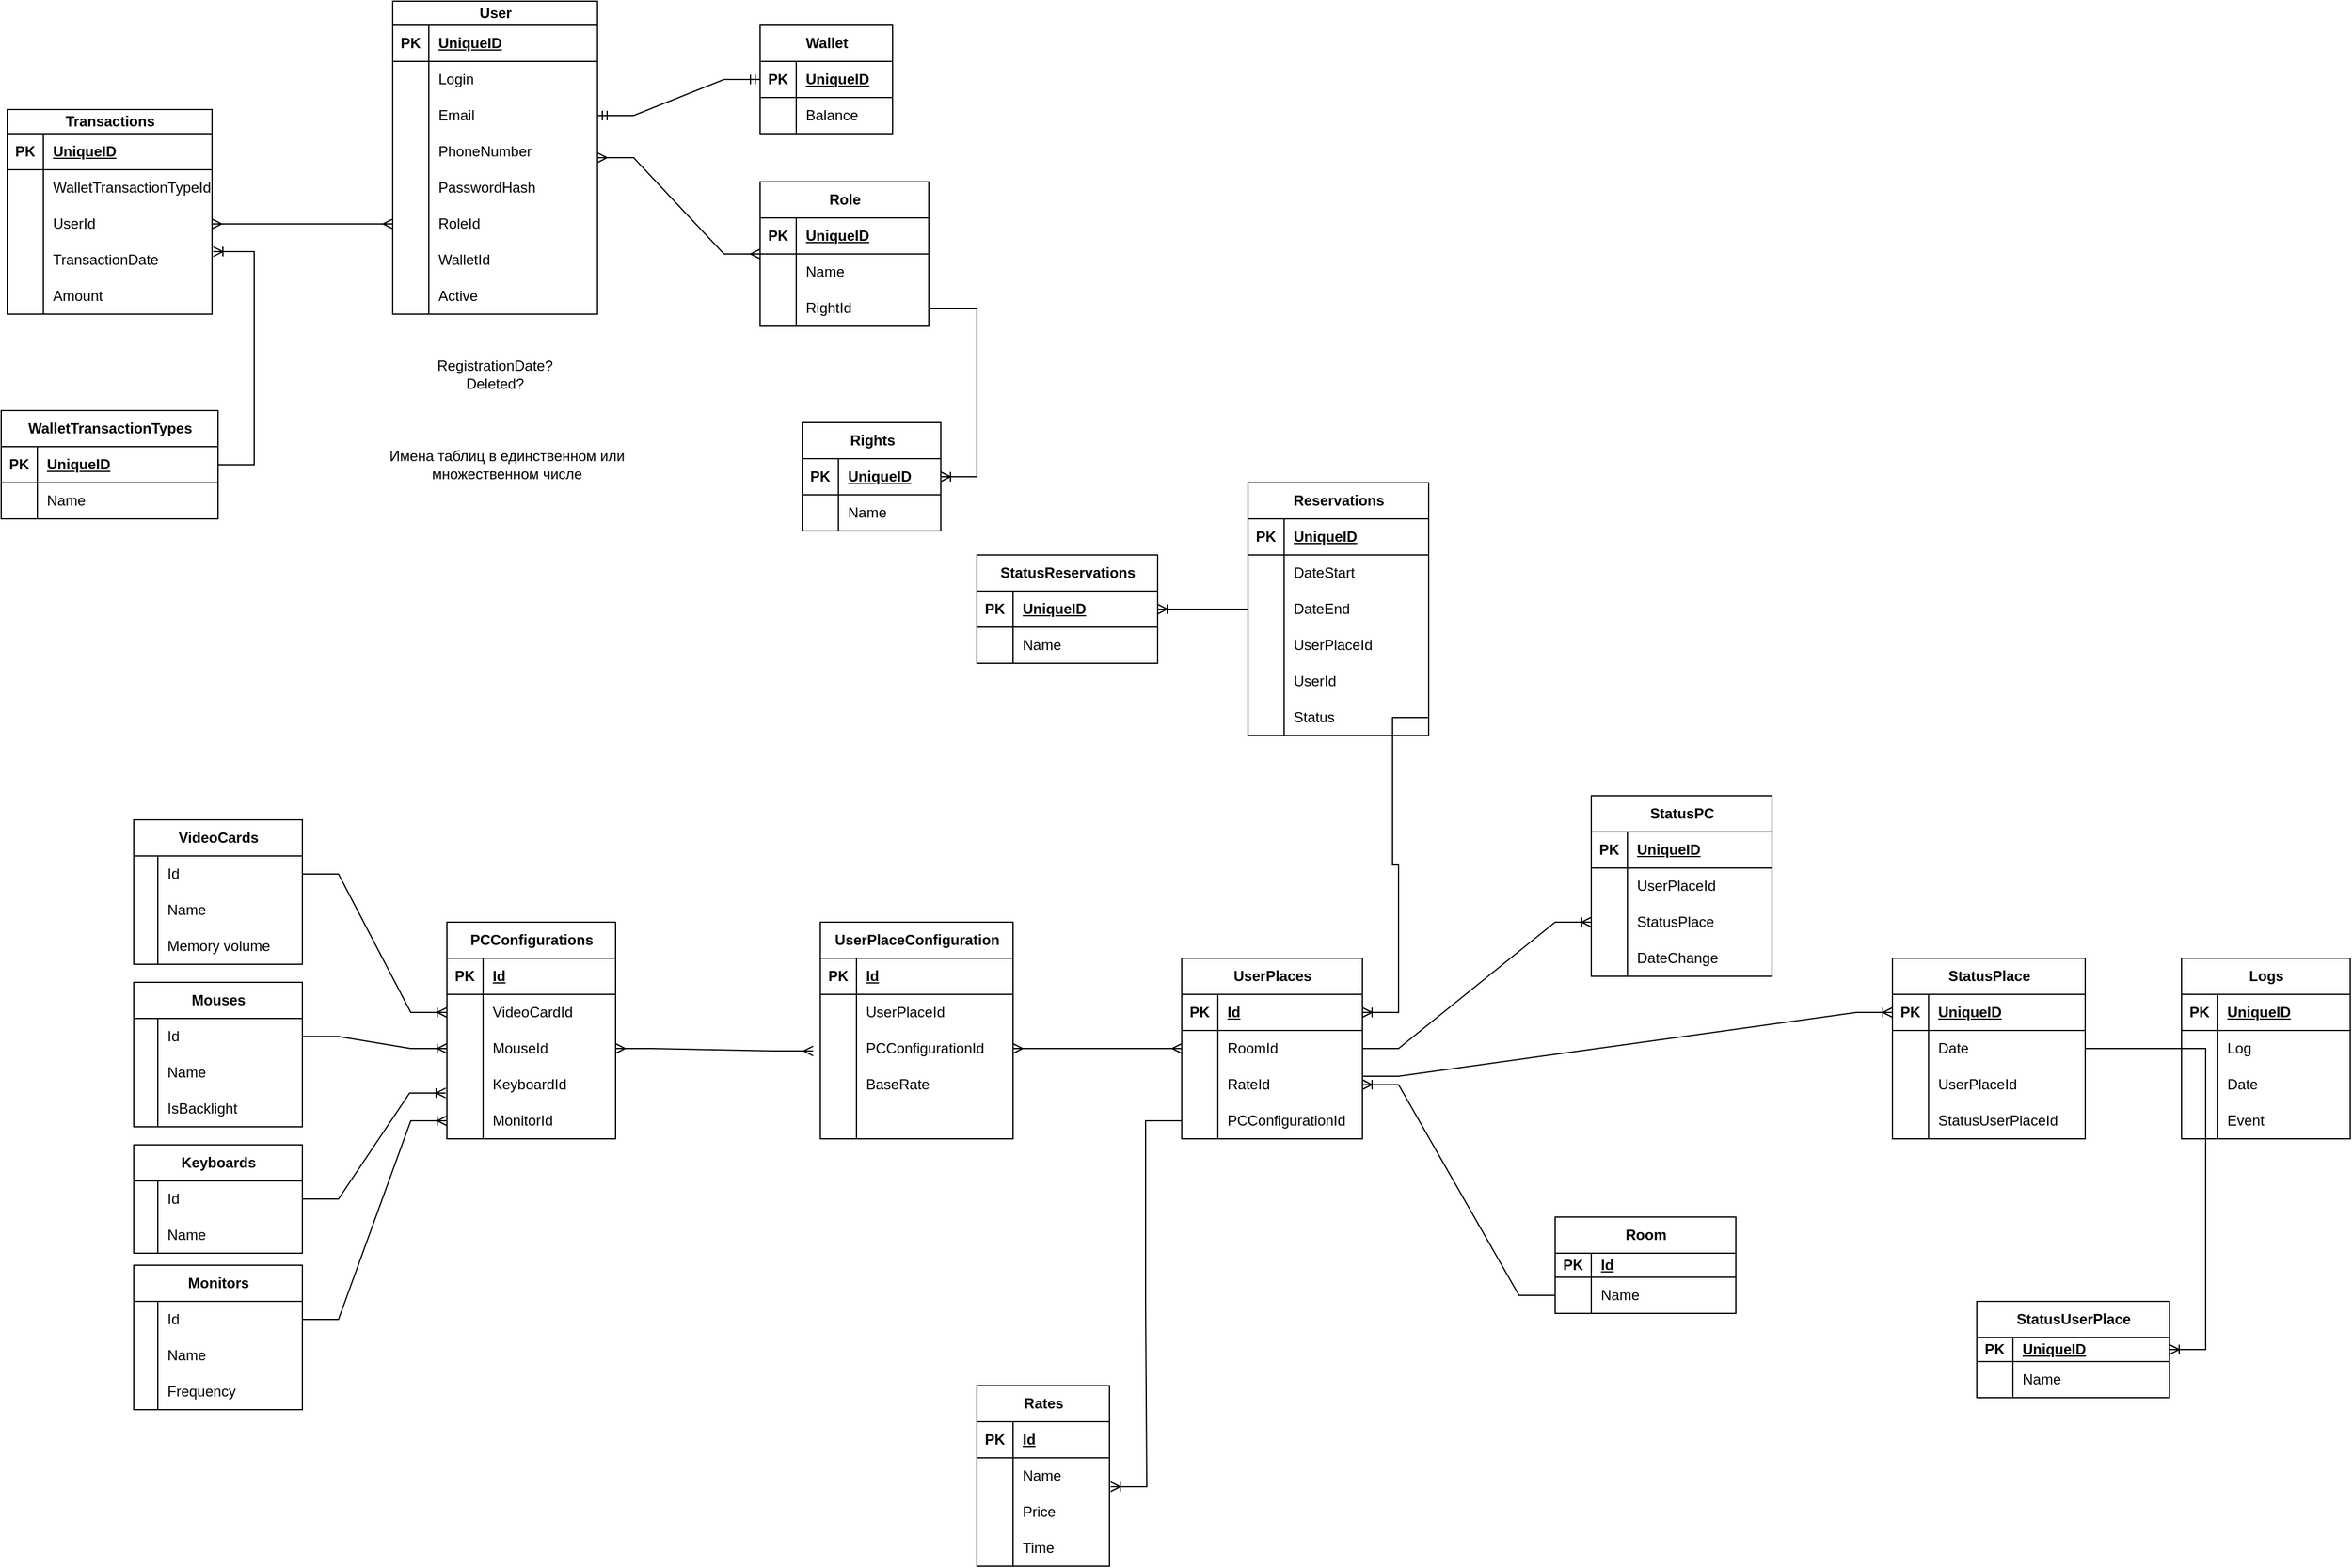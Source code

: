 <mxfile version="22.1.11" type="github">
  <diagram name="Страница — 1" id="zFSm4uwpE6V3R8-2AAQP">
    <mxGraphModel dx="3131" dy="2004" grid="1" gridSize="10" guides="1" tooltips="1" connect="1" arrows="1" fold="1" page="1" pageScale="1" pageWidth="827" pageHeight="1169" math="0" shadow="0">
      <root>
        <mxCell id="0" />
        <mxCell id="1" parent="0" />
        <mxCell id="6kBdyUMijBNZz9T5GCbZ-1" value="Role" style="shape=table;startSize=30;container=1;collapsible=1;childLayout=tableLayout;fixedRows=1;rowLines=0;fontStyle=1;align=center;resizeLast=1;html=1;" parent="1" vertex="1">
          <mxGeometry x="-880" y="-960" width="140" height="120" as="geometry" />
        </mxCell>
        <mxCell id="6kBdyUMijBNZz9T5GCbZ-2" value="" style="shape=tableRow;horizontal=0;startSize=0;swimlaneHead=0;swimlaneBody=0;fillColor=none;collapsible=0;dropTarget=0;points=[[0,0.5],[1,0.5]];portConstraint=eastwest;top=0;left=0;right=0;bottom=1;" parent="6kBdyUMijBNZz9T5GCbZ-1" vertex="1">
          <mxGeometry y="30" width="140" height="30" as="geometry" />
        </mxCell>
        <mxCell id="6kBdyUMijBNZz9T5GCbZ-3" value="PK" style="shape=partialRectangle;connectable=0;fillColor=none;top=0;left=0;bottom=0;right=0;fontStyle=1;overflow=hidden;whiteSpace=wrap;html=1;" parent="6kBdyUMijBNZz9T5GCbZ-2" vertex="1">
          <mxGeometry width="30" height="30" as="geometry">
            <mxRectangle width="30" height="30" as="alternateBounds" />
          </mxGeometry>
        </mxCell>
        <mxCell id="6kBdyUMijBNZz9T5GCbZ-4" value="UniqueID" style="shape=partialRectangle;connectable=0;fillColor=none;top=0;left=0;bottom=0;right=0;align=left;spacingLeft=6;fontStyle=5;overflow=hidden;whiteSpace=wrap;html=1;" parent="6kBdyUMijBNZz9T5GCbZ-2" vertex="1">
          <mxGeometry x="30" width="110" height="30" as="geometry">
            <mxRectangle width="110" height="30" as="alternateBounds" />
          </mxGeometry>
        </mxCell>
        <mxCell id="6kBdyUMijBNZz9T5GCbZ-5" value="" style="shape=tableRow;horizontal=0;startSize=0;swimlaneHead=0;swimlaneBody=0;fillColor=none;collapsible=0;dropTarget=0;points=[[0,0.5],[1,0.5]];portConstraint=eastwest;top=0;left=0;right=0;bottom=0;" parent="6kBdyUMijBNZz9T5GCbZ-1" vertex="1">
          <mxGeometry y="60" width="140" height="30" as="geometry" />
        </mxCell>
        <mxCell id="6kBdyUMijBNZz9T5GCbZ-6" value="" style="shape=partialRectangle;connectable=0;fillColor=none;top=0;left=0;bottom=0;right=0;editable=1;overflow=hidden;whiteSpace=wrap;html=1;" parent="6kBdyUMijBNZz9T5GCbZ-5" vertex="1">
          <mxGeometry width="30" height="30" as="geometry">
            <mxRectangle width="30" height="30" as="alternateBounds" />
          </mxGeometry>
        </mxCell>
        <mxCell id="6kBdyUMijBNZz9T5GCbZ-7" value="Name" style="shape=partialRectangle;connectable=0;fillColor=none;top=0;left=0;bottom=0;right=0;align=left;spacingLeft=6;overflow=hidden;whiteSpace=wrap;html=1;" parent="6kBdyUMijBNZz9T5GCbZ-5" vertex="1">
          <mxGeometry x="30" width="110" height="30" as="geometry">
            <mxRectangle width="110" height="30" as="alternateBounds" />
          </mxGeometry>
        </mxCell>
        <mxCell id="6kBdyUMijBNZz9T5GCbZ-8" value="" style="shape=tableRow;horizontal=0;startSize=0;swimlaneHead=0;swimlaneBody=0;fillColor=none;collapsible=0;dropTarget=0;points=[[0,0.5],[1,0.5]];portConstraint=eastwest;top=0;left=0;right=0;bottom=0;" parent="6kBdyUMijBNZz9T5GCbZ-1" vertex="1">
          <mxGeometry y="90" width="140" height="30" as="geometry" />
        </mxCell>
        <mxCell id="6kBdyUMijBNZz9T5GCbZ-9" value="" style="shape=partialRectangle;connectable=0;fillColor=none;top=0;left=0;bottom=0;right=0;editable=1;overflow=hidden;whiteSpace=wrap;html=1;" parent="6kBdyUMijBNZz9T5GCbZ-8" vertex="1">
          <mxGeometry width="30" height="30" as="geometry">
            <mxRectangle width="30" height="30" as="alternateBounds" />
          </mxGeometry>
        </mxCell>
        <mxCell id="6kBdyUMijBNZz9T5GCbZ-10" value="RightId" style="shape=partialRectangle;connectable=0;fillColor=none;top=0;left=0;bottom=0;right=0;align=left;spacingLeft=6;overflow=hidden;whiteSpace=wrap;html=1;" parent="6kBdyUMijBNZz9T5GCbZ-8" vertex="1">
          <mxGeometry x="30" width="110" height="30" as="geometry">
            <mxRectangle width="110" height="30" as="alternateBounds" />
          </mxGeometry>
        </mxCell>
        <mxCell id="6kBdyUMijBNZz9T5GCbZ-11" value="Rights" style="shape=table;startSize=30;container=1;collapsible=1;childLayout=tableLayout;fixedRows=1;rowLines=0;fontStyle=1;align=center;resizeLast=1;html=1;" parent="1" vertex="1">
          <mxGeometry x="-845" y="-760" width="115" height="90" as="geometry" />
        </mxCell>
        <mxCell id="6kBdyUMijBNZz9T5GCbZ-12" value="" style="shape=tableRow;horizontal=0;startSize=0;swimlaneHead=0;swimlaneBody=0;fillColor=none;collapsible=0;dropTarget=0;points=[[0,0.5],[1,0.5]];portConstraint=eastwest;top=0;left=0;right=0;bottom=1;" parent="6kBdyUMijBNZz9T5GCbZ-11" vertex="1">
          <mxGeometry y="30" width="115" height="30" as="geometry" />
        </mxCell>
        <mxCell id="6kBdyUMijBNZz9T5GCbZ-13" value="PK" style="shape=partialRectangle;connectable=0;fillColor=none;top=0;left=0;bottom=0;right=0;fontStyle=1;overflow=hidden;whiteSpace=wrap;html=1;" parent="6kBdyUMijBNZz9T5GCbZ-12" vertex="1">
          <mxGeometry width="30" height="30" as="geometry">
            <mxRectangle width="30" height="30" as="alternateBounds" />
          </mxGeometry>
        </mxCell>
        <mxCell id="6kBdyUMijBNZz9T5GCbZ-14" value="UniqueID" style="shape=partialRectangle;connectable=0;fillColor=none;top=0;left=0;bottom=0;right=0;align=left;spacingLeft=6;fontStyle=5;overflow=hidden;whiteSpace=wrap;html=1;" parent="6kBdyUMijBNZz9T5GCbZ-12" vertex="1">
          <mxGeometry x="30" width="85" height="30" as="geometry">
            <mxRectangle width="85" height="30" as="alternateBounds" />
          </mxGeometry>
        </mxCell>
        <mxCell id="6kBdyUMijBNZz9T5GCbZ-15" value="" style="shape=tableRow;horizontal=0;startSize=0;swimlaneHead=0;swimlaneBody=0;fillColor=none;collapsible=0;dropTarget=0;points=[[0,0.5],[1,0.5]];portConstraint=eastwest;top=0;left=0;right=0;bottom=0;" parent="6kBdyUMijBNZz9T5GCbZ-11" vertex="1">
          <mxGeometry y="60" width="115" height="30" as="geometry" />
        </mxCell>
        <mxCell id="6kBdyUMijBNZz9T5GCbZ-16" value="" style="shape=partialRectangle;connectable=0;fillColor=none;top=0;left=0;bottom=0;right=0;editable=1;overflow=hidden;whiteSpace=wrap;html=1;" parent="6kBdyUMijBNZz9T5GCbZ-15" vertex="1">
          <mxGeometry width="30" height="30" as="geometry">
            <mxRectangle width="30" height="30" as="alternateBounds" />
          </mxGeometry>
        </mxCell>
        <mxCell id="6kBdyUMijBNZz9T5GCbZ-17" value="Name" style="shape=partialRectangle;connectable=0;fillColor=none;top=0;left=0;bottom=0;right=0;align=left;spacingLeft=6;overflow=hidden;whiteSpace=wrap;html=1;" parent="6kBdyUMijBNZz9T5GCbZ-15" vertex="1">
          <mxGeometry x="30" width="85" height="30" as="geometry">
            <mxRectangle width="85" height="30" as="alternateBounds" />
          </mxGeometry>
        </mxCell>
        <mxCell id="6kBdyUMijBNZz9T5GCbZ-18" value="Wallet" style="shape=table;startSize=30;container=1;collapsible=1;childLayout=tableLayout;fixedRows=1;rowLines=0;fontStyle=1;align=center;resizeLast=1;html=1;" parent="1" vertex="1">
          <mxGeometry x="-880" y="-1090" width="110" height="90" as="geometry" />
        </mxCell>
        <mxCell id="6kBdyUMijBNZz9T5GCbZ-19" value="" style="shape=tableRow;horizontal=0;startSize=0;swimlaneHead=0;swimlaneBody=0;fillColor=none;collapsible=0;dropTarget=0;points=[[0,0.5],[1,0.5]];portConstraint=eastwest;top=0;left=0;right=0;bottom=1;" parent="6kBdyUMijBNZz9T5GCbZ-18" vertex="1">
          <mxGeometry y="30" width="110" height="30" as="geometry" />
        </mxCell>
        <mxCell id="6kBdyUMijBNZz9T5GCbZ-20" value="PK" style="shape=partialRectangle;connectable=0;fillColor=none;top=0;left=0;bottom=0;right=0;fontStyle=1;overflow=hidden;whiteSpace=wrap;html=1;" parent="6kBdyUMijBNZz9T5GCbZ-19" vertex="1">
          <mxGeometry width="30" height="30" as="geometry">
            <mxRectangle width="30" height="30" as="alternateBounds" />
          </mxGeometry>
        </mxCell>
        <mxCell id="6kBdyUMijBNZz9T5GCbZ-21" value="UniqueID" style="shape=partialRectangle;connectable=0;fillColor=none;top=0;left=0;bottom=0;right=0;align=left;spacingLeft=6;fontStyle=5;overflow=hidden;whiteSpace=wrap;html=1;" parent="6kBdyUMijBNZz9T5GCbZ-19" vertex="1">
          <mxGeometry x="30" width="80" height="30" as="geometry">
            <mxRectangle width="80" height="30" as="alternateBounds" />
          </mxGeometry>
        </mxCell>
        <mxCell id="6kBdyUMijBNZz9T5GCbZ-22" value="" style="shape=tableRow;horizontal=0;startSize=0;swimlaneHead=0;swimlaneBody=0;fillColor=none;collapsible=0;dropTarget=0;points=[[0,0.5],[1,0.5]];portConstraint=eastwest;top=0;left=0;right=0;bottom=0;" parent="6kBdyUMijBNZz9T5GCbZ-18" vertex="1">
          <mxGeometry y="60" width="110" height="30" as="geometry" />
        </mxCell>
        <mxCell id="6kBdyUMijBNZz9T5GCbZ-23" value="" style="shape=partialRectangle;connectable=0;fillColor=none;top=0;left=0;bottom=0;right=0;editable=1;overflow=hidden;whiteSpace=wrap;html=1;" parent="6kBdyUMijBNZz9T5GCbZ-22" vertex="1">
          <mxGeometry width="30" height="30" as="geometry">
            <mxRectangle width="30" height="30" as="alternateBounds" />
          </mxGeometry>
        </mxCell>
        <mxCell id="6kBdyUMijBNZz9T5GCbZ-24" value="Balance" style="shape=partialRectangle;connectable=0;fillColor=none;top=0;left=0;bottom=0;right=0;align=left;spacingLeft=6;overflow=hidden;whiteSpace=wrap;html=1;" parent="6kBdyUMijBNZz9T5GCbZ-22" vertex="1">
          <mxGeometry x="30" width="80" height="30" as="geometry">
            <mxRectangle width="80" height="30" as="alternateBounds" />
          </mxGeometry>
        </mxCell>
        <mxCell id="6kBdyUMijBNZz9T5GCbZ-25" value="User" style="shape=table;startSize=20;container=1;collapsible=1;childLayout=tableLayout;fixedRows=1;rowLines=0;fontStyle=1;align=center;resizeLast=1;html=1;" parent="1" vertex="1">
          <mxGeometry x="-1185" y="-1110" width="170" height="260" as="geometry" />
        </mxCell>
        <mxCell id="6kBdyUMijBNZz9T5GCbZ-26" value="" style="shape=tableRow;horizontal=0;startSize=0;swimlaneHead=0;swimlaneBody=0;fillColor=none;collapsible=0;dropTarget=0;points=[[0,0.5],[1,0.5]];portConstraint=eastwest;top=0;left=0;right=0;bottom=1;" parent="6kBdyUMijBNZz9T5GCbZ-25" vertex="1">
          <mxGeometry y="20" width="170" height="30" as="geometry" />
        </mxCell>
        <mxCell id="6kBdyUMijBNZz9T5GCbZ-27" value="PK" style="shape=partialRectangle;connectable=0;fillColor=none;top=0;left=0;bottom=0;right=0;fontStyle=1;overflow=hidden;whiteSpace=wrap;html=1;" parent="6kBdyUMijBNZz9T5GCbZ-26" vertex="1">
          <mxGeometry width="30" height="30" as="geometry">
            <mxRectangle width="30" height="30" as="alternateBounds" />
          </mxGeometry>
        </mxCell>
        <mxCell id="6kBdyUMijBNZz9T5GCbZ-28" value="UniqueID" style="shape=partialRectangle;connectable=0;fillColor=none;top=0;left=0;bottom=0;right=0;align=left;spacingLeft=6;fontStyle=5;overflow=hidden;whiteSpace=wrap;html=1;" parent="6kBdyUMijBNZz9T5GCbZ-26" vertex="1">
          <mxGeometry x="30" width="140" height="30" as="geometry">
            <mxRectangle width="140" height="30" as="alternateBounds" />
          </mxGeometry>
        </mxCell>
        <mxCell id="6kBdyUMijBNZz9T5GCbZ-29" value="" style="shape=tableRow;horizontal=0;startSize=0;swimlaneHead=0;swimlaneBody=0;fillColor=none;collapsible=0;dropTarget=0;points=[[0,0.5],[1,0.5]];portConstraint=eastwest;top=0;left=0;right=0;bottom=0;" parent="6kBdyUMijBNZz9T5GCbZ-25" vertex="1">
          <mxGeometry y="50" width="170" height="30" as="geometry" />
        </mxCell>
        <mxCell id="6kBdyUMijBNZz9T5GCbZ-30" value="" style="shape=partialRectangle;connectable=0;fillColor=none;top=0;left=0;bottom=0;right=0;editable=1;overflow=hidden;whiteSpace=wrap;html=1;" parent="6kBdyUMijBNZz9T5GCbZ-29" vertex="1">
          <mxGeometry width="30" height="30" as="geometry">
            <mxRectangle width="30" height="30" as="alternateBounds" />
          </mxGeometry>
        </mxCell>
        <mxCell id="6kBdyUMijBNZz9T5GCbZ-31" value="Login" style="shape=partialRectangle;connectable=0;fillColor=none;top=0;left=0;bottom=0;right=0;align=left;spacingLeft=6;overflow=hidden;whiteSpace=wrap;html=1;" parent="6kBdyUMijBNZz9T5GCbZ-29" vertex="1">
          <mxGeometry x="30" width="140" height="30" as="geometry">
            <mxRectangle width="140" height="30" as="alternateBounds" />
          </mxGeometry>
        </mxCell>
        <mxCell id="6kBdyUMijBNZz9T5GCbZ-32" value="" style="shape=tableRow;horizontal=0;startSize=0;swimlaneHead=0;swimlaneBody=0;fillColor=none;collapsible=0;dropTarget=0;points=[[0,0.5],[1,0.5]];portConstraint=eastwest;top=0;left=0;right=0;bottom=0;" parent="6kBdyUMijBNZz9T5GCbZ-25" vertex="1">
          <mxGeometry y="80" width="170" height="30" as="geometry" />
        </mxCell>
        <mxCell id="6kBdyUMijBNZz9T5GCbZ-33" value="" style="shape=partialRectangle;connectable=0;fillColor=none;top=0;left=0;bottom=0;right=0;editable=1;overflow=hidden;whiteSpace=wrap;html=1;" parent="6kBdyUMijBNZz9T5GCbZ-32" vertex="1">
          <mxGeometry width="30" height="30" as="geometry">
            <mxRectangle width="30" height="30" as="alternateBounds" />
          </mxGeometry>
        </mxCell>
        <mxCell id="6kBdyUMijBNZz9T5GCbZ-34" value="Email" style="shape=partialRectangle;connectable=0;fillColor=none;top=0;left=0;bottom=0;right=0;align=left;spacingLeft=6;overflow=hidden;whiteSpace=wrap;html=1;" parent="6kBdyUMijBNZz9T5GCbZ-32" vertex="1">
          <mxGeometry x="30" width="140" height="30" as="geometry">
            <mxRectangle width="140" height="30" as="alternateBounds" />
          </mxGeometry>
        </mxCell>
        <mxCell id="6kBdyUMijBNZz9T5GCbZ-35" value="" style="shape=tableRow;horizontal=0;startSize=0;swimlaneHead=0;swimlaneBody=0;fillColor=none;collapsible=0;dropTarget=0;points=[[0,0.5],[1,0.5]];portConstraint=eastwest;top=0;left=0;right=0;bottom=0;" parent="6kBdyUMijBNZz9T5GCbZ-25" vertex="1">
          <mxGeometry y="110" width="170" height="30" as="geometry" />
        </mxCell>
        <mxCell id="6kBdyUMijBNZz9T5GCbZ-36" value="" style="shape=partialRectangle;connectable=0;fillColor=none;top=0;left=0;bottom=0;right=0;editable=1;overflow=hidden;whiteSpace=wrap;html=1;" parent="6kBdyUMijBNZz9T5GCbZ-35" vertex="1">
          <mxGeometry width="30" height="30" as="geometry">
            <mxRectangle width="30" height="30" as="alternateBounds" />
          </mxGeometry>
        </mxCell>
        <mxCell id="6kBdyUMijBNZz9T5GCbZ-37" value="PhoneNumber" style="shape=partialRectangle;connectable=0;fillColor=none;top=0;left=0;bottom=0;right=0;align=left;spacingLeft=6;overflow=hidden;whiteSpace=wrap;html=1;" parent="6kBdyUMijBNZz9T5GCbZ-35" vertex="1">
          <mxGeometry x="30" width="140" height="30" as="geometry">
            <mxRectangle width="140" height="30" as="alternateBounds" />
          </mxGeometry>
        </mxCell>
        <mxCell id="6kBdyUMijBNZz9T5GCbZ-38" value="" style="shape=tableRow;horizontal=0;startSize=0;swimlaneHead=0;swimlaneBody=0;fillColor=none;collapsible=0;dropTarget=0;points=[[0,0.5],[1,0.5]];portConstraint=eastwest;top=0;left=0;right=0;bottom=0;" parent="6kBdyUMijBNZz9T5GCbZ-25" vertex="1">
          <mxGeometry y="140" width="170" height="30" as="geometry" />
        </mxCell>
        <mxCell id="6kBdyUMijBNZz9T5GCbZ-39" value="" style="shape=partialRectangle;connectable=0;fillColor=none;top=0;left=0;bottom=0;right=0;editable=1;overflow=hidden;whiteSpace=wrap;html=1;" parent="6kBdyUMijBNZz9T5GCbZ-38" vertex="1">
          <mxGeometry width="30" height="30" as="geometry">
            <mxRectangle width="30" height="30" as="alternateBounds" />
          </mxGeometry>
        </mxCell>
        <mxCell id="6kBdyUMijBNZz9T5GCbZ-40" value="PasswordHash" style="shape=partialRectangle;connectable=0;fillColor=none;top=0;left=0;bottom=0;right=0;align=left;spacingLeft=6;overflow=hidden;whiteSpace=wrap;html=1;" parent="6kBdyUMijBNZz9T5GCbZ-38" vertex="1">
          <mxGeometry x="30" width="140" height="30" as="geometry">
            <mxRectangle width="140" height="30" as="alternateBounds" />
          </mxGeometry>
        </mxCell>
        <mxCell id="6kBdyUMijBNZz9T5GCbZ-41" value="" style="shape=tableRow;horizontal=0;startSize=0;swimlaneHead=0;swimlaneBody=0;fillColor=none;collapsible=0;dropTarget=0;points=[[0,0.5],[1,0.5]];portConstraint=eastwest;top=0;left=0;right=0;bottom=0;" parent="6kBdyUMijBNZz9T5GCbZ-25" vertex="1">
          <mxGeometry y="170" width="170" height="30" as="geometry" />
        </mxCell>
        <mxCell id="6kBdyUMijBNZz9T5GCbZ-42" value="" style="shape=partialRectangle;connectable=0;fillColor=none;top=0;left=0;bottom=0;right=0;editable=1;overflow=hidden;whiteSpace=wrap;html=1;" parent="6kBdyUMijBNZz9T5GCbZ-41" vertex="1">
          <mxGeometry width="30" height="30" as="geometry">
            <mxRectangle width="30" height="30" as="alternateBounds" />
          </mxGeometry>
        </mxCell>
        <mxCell id="6kBdyUMijBNZz9T5GCbZ-43" value="RoleId" style="shape=partialRectangle;connectable=0;fillColor=none;top=0;left=0;bottom=0;right=0;align=left;spacingLeft=6;overflow=hidden;whiteSpace=wrap;html=1;" parent="6kBdyUMijBNZz9T5GCbZ-41" vertex="1">
          <mxGeometry x="30" width="140" height="30" as="geometry">
            <mxRectangle width="140" height="30" as="alternateBounds" />
          </mxGeometry>
        </mxCell>
        <mxCell id="6kBdyUMijBNZz9T5GCbZ-44" value="" style="shape=tableRow;horizontal=0;startSize=0;swimlaneHead=0;swimlaneBody=0;fillColor=none;collapsible=0;dropTarget=0;points=[[0,0.5],[1,0.5]];portConstraint=eastwest;top=0;left=0;right=0;bottom=0;" parent="6kBdyUMijBNZz9T5GCbZ-25" vertex="1">
          <mxGeometry y="200" width="170" height="30" as="geometry" />
        </mxCell>
        <mxCell id="6kBdyUMijBNZz9T5GCbZ-45" value="" style="shape=partialRectangle;connectable=0;fillColor=none;top=0;left=0;bottom=0;right=0;editable=1;overflow=hidden;whiteSpace=wrap;html=1;" parent="6kBdyUMijBNZz9T5GCbZ-44" vertex="1">
          <mxGeometry width="30" height="30" as="geometry">
            <mxRectangle width="30" height="30" as="alternateBounds" />
          </mxGeometry>
        </mxCell>
        <mxCell id="6kBdyUMijBNZz9T5GCbZ-46" value="WalletId" style="shape=partialRectangle;connectable=0;fillColor=none;top=0;left=0;bottom=0;right=0;align=left;spacingLeft=6;overflow=hidden;whiteSpace=wrap;html=1;" parent="6kBdyUMijBNZz9T5GCbZ-44" vertex="1">
          <mxGeometry x="30" width="140" height="30" as="geometry">
            <mxRectangle width="140" height="30" as="alternateBounds" />
          </mxGeometry>
        </mxCell>
        <mxCell id="c00bZm7s6P6LSXZyd9Sd-1" value="" style="shape=tableRow;horizontal=0;startSize=0;swimlaneHead=0;swimlaneBody=0;fillColor=none;collapsible=0;dropTarget=0;points=[[0,0.5],[1,0.5]];portConstraint=eastwest;top=0;left=0;right=0;bottom=0;" vertex="1" parent="6kBdyUMijBNZz9T5GCbZ-25">
          <mxGeometry y="230" width="170" height="30" as="geometry" />
        </mxCell>
        <mxCell id="c00bZm7s6P6LSXZyd9Sd-2" value="" style="shape=partialRectangle;connectable=0;fillColor=none;top=0;left=0;bottom=0;right=0;editable=1;overflow=hidden;whiteSpace=wrap;html=1;" vertex="1" parent="c00bZm7s6P6LSXZyd9Sd-1">
          <mxGeometry width="30" height="30" as="geometry">
            <mxRectangle width="30" height="30" as="alternateBounds" />
          </mxGeometry>
        </mxCell>
        <mxCell id="c00bZm7s6P6LSXZyd9Sd-3" value="Active" style="shape=partialRectangle;connectable=0;fillColor=none;top=0;left=0;bottom=0;right=0;align=left;spacingLeft=6;overflow=hidden;whiteSpace=wrap;html=1;" vertex="1" parent="c00bZm7s6P6LSXZyd9Sd-1">
          <mxGeometry x="30" width="140" height="30" as="geometry">
            <mxRectangle width="140" height="30" as="alternateBounds" />
          </mxGeometry>
        </mxCell>
        <mxCell id="6kBdyUMijBNZz9T5GCbZ-50" value="PCConfigurations" style="shape=table;startSize=30;container=1;collapsible=1;childLayout=tableLayout;fixedRows=1;rowLines=0;fontStyle=1;align=center;resizeLast=1;html=1;" parent="1" vertex="1">
          <mxGeometry x="-1140" y="-345" width="140" height="180" as="geometry" />
        </mxCell>
        <mxCell id="6kBdyUMijBNZz9T5GCbZ-51" value="" style="shape=tableRow;horizontal=0;startSize=0;swimlaneHead=0;swimlaneBody=0;fillColor=none;collapsible=0;dropTarget=0;points=[[0,0.5],[1,0.5]];portConstraint=eastwest;top=0;left=0;right=0;bottom=1;" parent="6kBdyUMijBNZz9T5GCbZ-50" vertex="1">
          <mxGeometry y="30" width="140" height="30" as="geometry" />
        </mxCell>
        <mxCell id="6kBdyUMijBNZz9T5GCbZ-52" value="PK" style="shape=partialRectangle;connectable=0;fillColor=none;top=0;left=0;bottom=0;right=0;fontStyle=1;overflow=hidden;whiteSpace=wrap;html=1;" parent="6kBdyUMijBNZz9T5GCbZ-51" vertex="1">
          <mxGeometry width="30" height="30" as="geometry">
            <mxRectangle width="30" height="30" as="alternateBounds" />
          </mxGeometry>
        </mxCell>
        <mxCell id="6kBdyUMijBNZz9T5GCbZ-53" value="Id" style="shape=partialRectangle;connectable=0;fillColor=none;top=0;left=0;bottom=0;right=0;align=left;spacingLeft=6;fontStyle=5;overflow=hidden;whiteSpace=wrap;html=1;" parent="6kBdyUMijBNZz9T5GCbZ-51" vertex="1">
          <mxGeometry x="30" width="110" height="30" as="geometry">
            <mxRectangle width="110" height="30" as="alternateBounds" />
          </mxGeometry>
        </mxCell>
        <mxCell id="6kBdyUMijBNZz9T5GCbZ-54" value="" style="shape=tableRow;horizontal=0;startSize=0;swimlaneHead=0;swimlaneBody=0;fillColor=none;collapsible=0;dropTarget=0;points=[[0,0.5],[1,0.5]];portConstraint=eastwest;top=0;left=0;right=0;bottom=0;" parent="6kBdyUMijBNZz9T5GCbZ-50" vertex="1">
          <mxGeometry y="60" width="140" height="30" as="geometry" />
        </mxCell>
        <mxCell id="6kBdyUMijBNZz9T5GCbZ-55" value="" style="shape=partialRectangle;connectable=0;fillColor=none;top=0;left=0;bottom=0;right=0;editable=1;overflow=hidden;whiteSpace=wrap;html=1;" parent="6kBdyUMijBNZz9T5GCbZ-54" vertex="1">
          <mxGeometry width="30" height="30" as="geometry">
            <mxRectangle width="30" height="30" as="alternateBounds" />
          </mxGeometry>
        </mxCell>
        <mxCell id="6kBdyUMijBNZz9T5GCbZ-56" value="VideoCardId" style="shape=partialRectangle;connectable=0;fillColor=none;top=0;left=0;bottom=0;right=0;align=left;spacingLeft=6;overflow=hidden;whiteSpace=wrap;html=1;" parent="6kBdyUMijBNZz9T5GCbZ-54" vertex="1">
          <mxGeometry x="30" width="110" height="30" as="geometry">
            <mxRectangle width="110" height="30" as="alternateBounds" />
          </mxGeometry>
        </mxCell>
        <mxCell id="6kBdyUMijBNZz9T5GCbZ-57" value="" style="shape=tableRow;horizontal=0;startSize=0;swimlaneHead=0;swimlaneBody=0;fillColor=none;collapsible=0;dropTarget=0;points=[[0,0.5],[1,0.5]];portConstraint=eastwest;top=0;left=0;right=0;bottom=0;" parent="6kBdyUMijBNZz9T5GCbZ-50" vertex="1">
          <mxGeometry y="90" width="140" height="30" as="geometry" />
        </mxCell>
        <mxCell id="6kBdyUMijBNZz9T5GCbZ-58" value="" style="shape=partialRectangle;connectable=0;fillColor=none;top=0;left=0;bottom=0;right=0;editable=1;overflow=hidden;whiteSpace=wrap;html=1;" parent="6kBdyUMijBNZz9T5GCbZ-57" vertex="1">
          <mxGeometry width="30" height="30" as="geometry">
            <mxRectangle width="30" height="30" as="alternateBounds" />
          </mxGeometry>
        </mxCell>
        <mxCell id="6kBdyUMijBNZz9T5GCbZ-59" value="MouseId" style="shape=partialRectangle;connectable=0;fillColor=none;top=0;left=0;bottom=0;right=0;align=left;spacingLeft=6;overflow=hidden;whiteSpace=wrap;html=1;" parent="6kBdyUMijBNZz9T5GCbZ-57" vertex="1">
          <mxGeometry x="30" width="110" height="30" as="geometry">
            <mxRectangle width="110" height="30" as="alternateBounds" />
          </mxGeometry>
        </mxCell>
        <mxCell id="6kBdyUMijBNZz9T5GCbZ-60" value="" style="shape=tableRow;horizontal=0;startSize=0;swimlaneHead=0;swimlaneBody=0;fillColor=none;collapsible=0;dropTarget=0;points=[[0,0.5],[1,0.5]];portConstraint=eastwest;top=0;left=0;right=0;bottom=0;" parent="6kBdyUMijBNZz9T5GCbZ-50" vertex="1">
          <mxGeometry y="120" width="140" height="30" as="geometry" />
        </mxCell>
        <mxCell id="6kBdyUMijBNZz9T5GCbZ-61" value="" style="shape=partialRectangle;connectable=0;fillColor=none;top=0;left=0;bottom=0;right=0;editable=1;overflow=hidden;whiteSpace=wrap;html=1;" parent="6kBdyUMijBNZz9T5GCbZ-60" vertex="1">
          <mxGeometry width="30" height="30" as="geometry">
            <mxRectangle width="30" height="30" as="alternateBounds" />
          </mxGeometry>
        </mxCell>
        <mxCell id="6kBdyUMijBNZz9T5GCbZ-62" value="KeyboardId" style="shape=partialRectangle;connectable=0;fillColor=none;top=0;left=0;bottom=0;right=0;align=left;spacingLeft=6;overflow=hidden;whiteSpace=wrap;html=1;" parent="6kBdyUMijBNZz9T5GCbZ-60" vertex="1">
          <mxGeometry x="30" width="110" height="30" as="geometry">
            <mxRectangle width="110" height="30" as="alternateBounds" />
          </mxGeometry>
        </mxCell>
        <mxCell id="6kBdyUMijBNZz9T5GCbZ-63" value="" style="shape=tableRow;horizontal=0;startSize=0;swimlaneHead=0;swimlaneBody=0;fillColor=none;collapsible=0;dropTarget=0;points=[[0,0.5],[1,0.5]];portConstraint=eastwest;top=0;left=0;right=0;bottom=0;" parent="6kBdyUMijBNZz9T5GCbZ-50" vertex="1">
          <mxGeometry y="150" width="140" height="30" as="geometry" />
        </mxCell>
        <mxCell id="6kBdyUMijBNZz9T5GCbZ-64" value="" style="shape=partialRectangle;connectable=0;fillColor=none;top=0;left=0;bottom=0;right=0;editable=1;overflow=hidden;whiteSpace=wrap;html=1;" parent="6kBdyUMijBNZz9T5GCbZ-63" vertex="1">
          <mxGeometry width="30" height="30" as="geometry">
            <mxRectangle width="30" height="30" as="alternateBounds" />
          </mxGeometry>
        </mxCell>
        <mxCell id="6kBdyUMijBNZz9T5GCbZ-65" value="MonitorId" style="shape=partialRectangle;connectable=0;fillColor=none;top=0;left=0;bottom=0;right=0;align=left;spacingLeft=6;overflow=hidden;whiteSpace=wrap;html=1;" parent="6kBdyUMijBNZz9T5GCbZ-63" vertex="1">
          <mxGeometry x="30" width="110" height="30" as="geometry">
            <mxRectangle width="110" height="30" as="alternateBounds" />
          </mxGeometry>
        </mxCell>
        <mxCell id="6kBdyUMijBNZz9T5GCbZ-66" value="Rates" style="shape=table;startSize=30;container=1;collapsible=1;childLayout=tableLayout;fixedRows=1;rowLines=0;fontStyle=1;align=center;resizeLast=1;html=1;" parent="1" vertex="1">
          <mxGeometry x="-700" y="40" width="110" height="150" as="geometry" />
        </mxCell>
        <mxCell id="6kBdyUMijBNZz9T5GCbZ-67" value="" style="shape=tableRow;horizontal=0;startSize=0;swimlaneHead=0;swimlaneBody=0;fillColor=none;collapsible=0;dropTarget=0;points=[[0,0.5],[1,0.5]];portConstraint=eastwest;top=0;left=0;right=0;bottom=1;" parent="6kBdyUMijBNZz9T5GCbZ-66" vertex="1">
          <mxGeometry y="30" width="110" height="30" as="geometry" />
        </mxCell>
        <mxCell id="6kBdyUMijBNZz9T5GCbZ-68" value="PK" style="shape=partialRectangle;connectable=0;fillColor=none;top=0;left=0;bottom=0;right=0;fontStyle=1;overflow=hidden;whiteSpace=wrap;html=1;" parent="6kBdyUMijBNZz9T5GCbZ-67" vertex="1">
          <mxGeometry width="30" height="30" as="geometry">
            <mxRectangle width="30" height="30" as="alternateBounds" />
          </mxGeometry>
        </mxCell>
        <mxCell id="6kBdyUMijBNZz9T5GCbZ-69" value="Id" style="shape=partialRectangle;connectable=0;fillColor=none;top=0;left=0;bottom=0;right=0;align=left;spacingLeft=6;fontStyle=5;overflow=hidden;whiteSpace=wrap;html=1;" parent="6kBdyUMijBNZz9T5GCbZ-67" vertex="1">
          <mxGeometry x="30" width="80" height="30" as="geometry">
            <mxRectangle width="80" height="30" as="alternateBounds" />
          </mxGeometry>
        </mxCell>
        <mxCell id="6kBdyUMijBNZz9T5GCbZ-70" value="" style="shape=tableRow;horizontal=0;startSize=0;swimlaneHead=0;swimlaneBody=0;fillColor=none;collapsible=0;dropTarget=0;points=[[0,0.5],[1,0.5]];portConstraint=eastwest;top=0;left=0;right=0;bottom=0;" parent="6kBdyUMijBNZz9T5GCbZ-66" vertex="1">
          <mxGeometry y="60" width="110" height="30" as="geometry" />
        </mxCell>
        <mxCell id="6kBdyUMijBNZz9T5GCbZ-71" value="" style="shape=partialRectangle;connectable=0;fillColor=none;top=0;left=0;bottom=0;right=0;editable=1;overflow=hidden;whiteSpace=wrap;html=1;" parent="6kBdyUMijBNZz9T5GCbZ-70" vertex="1">
          <mxGeometry width="30" height="30" as="geometry">
            <mxRectangle width="30" height="30" as="alternateBounds" />
          </mxGeometry>
        </mxCell>
        <mxCell id="6kBdyUMijBNZz9T5GCbZ-72" value="Name" style="shape=partialRectangle;connectable=0;fillColor=none;top=0;left=0;bottom=0;right=0;align=left;spacingLeft=6;overflow=hidden;whiteSpace=wrap;html=1;" parent="6kBdyUMijBNZz9T5GCbZ-70" vertex="1">
          <mxGeometry x="30" width="80" height="30" as="geometry">
            <mxRectangle width="80" height="30" as="alternateBounds" />
          </mxGeometry>
        </mxCell>
        <mxCell id="6kBdyUMijBNZz9T5GCbZ-73" value="" style="shape=tableRow;horizontal=0;startSize=0;swimlaneHead=0;swimlaneBody=0;fillColor=none;collapsible=0;dropTarget=0;points=[[0,0.5],[1,0.5]];portConstraint=eastwest;top=0;left=0;right=0;bottom=0;" parent="6kBdyUMijBNZz9T5GCbZ-66" vertex="1">
          <mxGeometry y="90" width="110" height="30" as="geometry" />
        </mxCell>
        <mxCell id="6kBdyUMijBNZz9T5GCbZ-74" value="" style="shape=partialRectangle;connectable=0;fillColor=none;top=0;left=0;bottom=0;right=0;editable=1;overflow=hidden;whiteSpace=wrap;html=1;" parent="6kBdyUMijBNZz9T5GCbZ-73" vertex="1">
          <mxGeometry width="30" height="30" as="geometry">
            <mxRectangle width="30" height="30" as="alternateBounds" />
          </mxGeometry>
        </mxCell>
        <mxCell id="6kBdyUMijBNZz9T5GCbZ-75" value="Price" style="shape=partialRectangle;connectable=0;fillColor=none;top=0;left=0;bottom=0;right=0;align=left;spacingLeft=6;overflow=hidden;whiteSpace=wrap;html=1;" parent="6kBdyUMijBNZz9T5GCbZ-73" vertex="1">
          <mxGeometry x="30" width="80" height="30" as="geometry">
            <mxRectangle width="80" height="30" as="alternateBounds" />
          </mxGeometry>
        </mxCell>
        <mxCell id="6kBdyUMijBNZz9T5GCbZ-76" value="" style="shape=tableRow;horizontal=0;startSize=0;swimlaneHead=0;swimlaneBody=0;fillColor=none;collapsible=0;dropTarget=0;points=[[0,0.5],[1,0.5]];portConstraint=eastwest;top=0;left=0;right=0;bottom=0;" parent="6kBdyUMijBNZz9T5GCbZ-66" vertex="1">
          <mxGeometry y="120" width="110" height="30" as="geometry" />
        </mxCell>
        <mxCell id="6kBdyUMijBNZz9T5GCbZ-77" value="" style="shape=partialRectangle;connectable=0;fillColor=none;top=0;left=0;bottom=0;right=0;editable=1;overflow=hidden;whiteSpace=wrap;html=1;" parent="6kBdyUMijBNZz9T5GCbZ-76" vertex="1">
          <mxGeometry width="30" height="30" as="geometry">
            <mxRectangle width="30" height="30" as="alternateBounds" />
          </mxGeometry>
        </mxCell>
        <mxCell id="6kBdyUMijBNZz9T5GCbZ-78" value="Time" style="shape=partialRectangle;connectable=0;fillColor=none;top=0;left=0;bottom=0;right=0;align=left;spacingLeft=6;overflow=hidden;whiteSpace=wrap;html=1;" parent="6kBdyUMijBNZz9T5GCbZ-76" vertex="1">
          <mxGeometry x="30" width="80" height="30" as="geometry">
            <mxRectangle width="80" height="30" as="alternateBounds" />
          </mxGeometry>
        </mxCell>
        <mxCell id="6kBdyUMijBNZz9T5GCbZ-79" value="Room" style="shape=table;startSize=30;container=1;collapsible=1;childLayout=tableLayout;fixedRows=1;rowLines=0;fontStyle=1;align=center;resizeLast=1;html=1;" parent="1" vertex="1">
          <mxGeometry x="-220" y="-100" width="150" height="80" as="geometry" />
        </mxCell>
        <mxCell id="6kBdyUMijBNZz9T5GCbZ-80" value="" style="shape=tableRow;horizontal=0;startSize=0;swimlaneHead=0;swimlaneBody=0;fillColor=none;collapsible=0;dropTarget=0;points=[[0,0.5],[1,0.5]];portConstraint=eastwest;top=0;left=0;right=0;bottom=1;" parent="6kBdyUMijBNZz9T5GCbZ-79" vertex="1">
          <mxGeometry y="30" width="150" height="20" as="geometry" />
        </mxCell>
        <mxCell id="6kBdyUMijBNZz9T5GCbZ-81" value="PK" style="shape=partialRectangle;connectable=0;fillColor=none;top=0;left=0;bottom=0;right=0;fontStyle=1;overflow=hidden;whiteSpace=wrap;html=1;" parent="6kBdyUMijBNZz9T5GCbZ-80" vertex="1">
          <mxGeometry width="30" height="20" as="geometry">
            <mxRectangle width="30" height="20" as="alternateBounds" />
          </mxGeometry>
        </mxCell>
        <mxCell id="6kBdyUMijBNZz9T5GCbZ-82" value="Id" style="shape=partialRectangle;connectable=0;fillColor=none;top=0;left=0;bottom=0;right=0;align=left;spacingLeft=6;fontStyle=5;overflow=hidden;whiteSpace=wrap;html=1;" parent="6kBdyUMijBNZz9T5GCbZ-80" vertex="1">
          <mxGeometry x="30" width="120" height="20" as="geometry">
            <mxRectangle width="120" height="20" as="alternateBounds" />
          </mxGeometry>
        </mxCell>
        <mxCell id="6kBdyUMijBNZz9T5GCbZ-83" value="" style="shape=tableRow;horizontal=0;startSize=0;swimlaneHead=0;swimlaneBody=0;fillColor=none;collapsible=0;dropTarget=0;points=[[0,0.5],[1,0.5]];portConstraint=eastwest;top=0;left=0;right=0;bottom=0;" parent="6kBdyUMijBNZz9T5GCbZ-79" vertex="1">
          <mxGeometry y="50" width="150" height="30" as="geometry" />
        </mxCell>
        <mxCell id="6kBdyUMijBNZz9T5GCbZ-84" value="" style="shape=partialRectangle;connectable=0;fillColor=none;top=0;left=0;bottom=0;right=0;editable=1;overflow=hidden;whiteSpace=wrap;html=1;" parent="6kBdyUMijBNZz9T5GCbZ-83" vertex="1">
          <mxGeometry width="30" height="30" as="geometry">
            <mxRectangle width="30" height="30" as="alternateBounds" />
          </mxGeometry>
        </mxCell>
        <mxCell id="6kBdyUMijBNZz9T5GCbZ-85" value="Name" style="shape=partialRectangle;connectable=0;fillColor=none;top=0;left=0;bottom=0;right=0;align=left;spacingLeft=6;overflow=hidden;whiteSpace=wrap;html=1;" parent="6kBdyUMijBNZz9T5GCbZ-83" vertex="1">
          <mxGeometry x="30" width="120" height="30" as="geometry">
            <mxRectangle width="120" height="30" as="alternateBounds" />
          </mxGeometry>
        </mxCell>
        <mxCell id="6kBdyUMijBNZz9T5GCbZ-86" value="UserPlaces" style="shape=table;startSize=30;container=1;collapsible=1;childLayout=tableLayout;fixedRows=1;rowLines=0;fontStyle=1;align=center;resizeLast=1;html=1;" parent="1" vertex="1">
          <mxGeometry x="-530" y="-315" width="150" height="150" as="geometry" />
        </mxCell>
        <mxCell id="6kBdyUMijBNZz9T5GCbZ-87" value="" style="shape=tableRow;horizontal=0;startSize=0;swimlaneHead=0;swimlaneBody=0;fillColor=none;collapsible=0;dropTarget=0;points=[[0,0.5],[1,0.5]];portConstraint=eastwest;top=0;left=0;right=0;bottom=1;" parent="6kBdyUMijBNZz9T5GCbZ-86" vertex="1">
          <mxGeometry y="30" width="150" height="30" as="geometry" />
        </mxCell>
        <mxCell id="6kBdyUMijBNZz9T5GCbZ-88" value="PK" style="shape=partialRectangle;connectable=0;fillColor=none;top=0;left=0;bottom=0;right=0;fontStyle=1;overflow=hidden;whiteSpace=wrap;html=1;" parent="6kBdyUMijBNZz9T5GCbZ-87" vertex="1">
          <mxGeometry width="30" height="30" as="geometry">
            <mxRectangle width="30" height="30" as="alternateBounds" />
          </mxGeometry>
        </mxCell>
        <mxCell id="6kBdyUMijBNZz9T5GCbZ-89" value="Id" style="shape=partialRectangle;connectable=0;fillColor=none;top=0;left=0;bottom=0;right=0;align=left;spacingLeft=6;fontStyle=5;overflow=hidden;whiteSpace=wrap;html=1;" parent="6kBdyUMijBNZz9T5GCbZ-87" vertex="1">
          <mxGeometry x="30" width="120" height="30" as="geometry">
            <mxRectangle width="120" height="30" as="alternateBounds" />
          </mxGeometry>
        </mxCell>
        <mxCell id="6kBdyUMijBNZz9T5GCbZ-90" value="" style="shape=tableRow;horizontal=0;startSize=0;swimlaneHead=0;swimlaneBody=0;fillColor=none;collapsible=0;dropTarget=0;points=[[0,0.5],[1,0.5]];portConstraint=eastwest;top=0;left=0;right=0;bottom=0;" parent="6kBdyUMijBNZz9T5GCbZ-86" vertex="1">
          <mxGeometry y="60" width="150" height="30" as="geometry" />
        </mxCell>
        <mxCell id="6kBdyUMijBNZz9T5GCbZ-91" value="" style="shape=partialRectangle;connectable=0;fillColor=none;top=0;left=0;bottom=0;right=0;editable=1;overflow=hidden;whiteSpace=wrap;html=1;" parent="6kBdyUMijBNZz9T5GCbZ-90" vertex="1">
          <mxGeometry width="30" height="30" as="geometry">
            <mxRectangle width="30" height="30" as="alternateBounds" />
          </mxGeometry>
        </mxCell>
        <mxCell id="6kBdyUMijBNZz9T5GCbZ-92" value="RoomId" style="shape=partialRectangle;connectable=0;fillColor=none;top=0;left=0;bottom=0;right=0;align=left;spacingLeft=6;overflow=hidden;whiteSpace=wrap;html=1;" parent="6kBdyUMijBNZz9T5GCbZ-90" vertex="1">
          <mxGeometry x="30" width="120" height="30" as="geometry">
            <mxRectangle width="120" height="30" as="alternateBounds" />
          </mxGeometry>
        </mxCell>
        <mxCell id="6kBdyUMijBNZz9T5GCbZ-93" value="" style="shape=tableRow;horizontal=0;startSize=0;swimlaneHead=0;swimlaneBody=0;fillColor=none;collapsible=0;dropTarget=0;points=[[0,0.5],[1,0.5]];portConstraint=eastwest;top=0;left=0;right=0;bottom=0;" parent="6kBdyUMijBNZz9T5GCbZ-86" vertex="1">
          <mxGeometry y="90" width="150" height="30" as="geometry" />
        </mxCell>
        <mxCell id="6kBdyUMijBNZz9T5GCbZ-94" value="" style="shape=partialRectangle;connectable=0;fillColor=none;top=0;left=0;bottom=0;right=0;editable=1;overflow=hidden;whiteSpace=wrap;html=1;" parent="6kBdyUMijBNZz9T5GCbZ-93" vertex="1">
          <mxGeometry width="30" height="30" as="geometry">
            <mxRectangle width="30" height="30" as="alternateBounds" />
          </mxGeometry>
        </mxCell>
        <mxCell id="6kBdyUMijBNZz9T5GCbZ-95" value="RateId" style="shape=partialRectangle;connectable=0;fillColor=none;top=0;left=0;bottom=0;right=0;align=left;spacingLeft=6;overflow=hidden;whiteSpace=wrap;html=1;" parent="6kBdyUMijBNZz9T5GCbZ-93" vertex="1">
          <mxGeometry x="30" width="120" height="30" as="geometry">
            <mxRectangle width="120" height="30" as="alternateBounds" />
          </mxGeometry>
        </mxCell>
        <mxCell id="6kBdyUMijBNZz9T5GCbZ-96" value="" style="shape=tableRow;horizontal=0;startSize=0;swimlaneHead=0;swimlaneBody=0;fillColor=none;collapsible=0;dropTarget=0;points=[[0,0.5],[1,0.5]];portConstraint=eastwest;top=0;left=0;right=0;bottom=0;" parent="6kBdyUMijBNZz9T5GCbZ-86" vertex="1">
          <mxGeometry y="120" width="150" height="30" as="geometry" />
        </mxCell>
        <mxCell id="6kBdyUMijBNZz9T5GCbZ-97" value="" style="shape=partialRectangle;connectable=0;fillColor=none;top=0;left=0;bottom=0;right=0;editable=1;overflow=hidden;whiteSpace=wrap;html=1;" parent="6kBdyUMijBNZz9T5GCbZ-96" vertex="1">
          <mxGeometry width="30" height="30" as="geometry">
            <mxRectangle width="30" height="30" as="alternateBounds" />
          </mxGeometry>
        </mxCell>
        <mxCell id="6kBdyUMijBNZz9T5GCbZ-98" value="PCConfigurationId" style="shape=partialRectangle;connectable=0;fillColor=none;top=0;left=0;bottom=0;right=0;align=left;spacingLeft=6;overflow=hidden;whiteSpace=wrap;html=1;" parent="6kBdyUMijBNZz9T5GCbZ-96" vertex="1">
          <mxGeometry x="30" width="120" height="30" as="geometry">
            <mxRectangle width="120" height="30" as="alternateBounds" />
          </mxGeometry>
        </mxCell>
        <mxCell id="6kBdyUMijBNZz9T5GCbZ-99" value="StatusPlace" style="shape=table;startSize=30;container=1;collapsible=1;childLayout=tableLayout;fixedRows=1;rowLines=0;fontStyle=1;align=center;resizeLast=1;html=1;" parent="1" vertex="1">
          <mxGeometry x="60" y="-315" width="160" height="150" as="geometry" />
        </mxCell>
        <mxCell id="6kBdyUMijBNZz9T5GCbZ-100" value="" style="shape=tableRow;horizontal=0;startSize=0;swimlaneHead=0;swimlaneBody=0;fillColor=none;collapsible=0;dropTarget=0;points=[[0,0.5],[1,0.5]];portConstraint=eastwest;top=0;left=0;right=0;bottom=1;" parent="6kBdyUMijBNZz9T5GCbZ-99" vertex="1">
          <mxGeometry y="30" width="160" height="30" as="geometry" />
        </mxCell>
        <mxCell id="6kBdyUMijBNZz9T5GCbZ-101" value="PK" style="shape=partialRectangle;connectable=0;fillColor=none;top=0;left=0;bottom=0;right=0;fontStyle=1;overflow=hidden;whiteSpace=wrap;html=1;" parent="6kBdyUMijBNZz9T5GCbZ-100" vertex="1">
          <mxGeometry width="30" height="30" as="geometry">
            <mxRectangle width="30" height="30" as="alternateBounds" />
          </mxGeometry>
        </mxCell>
        <mxCell id="6kBdyUMijBNZz9T5GCbZ-102" value="UniqueID" style="shape=partialRectangle;connectable=0;fillColor=none;top=0;left=0;bottom=0;right=0;align=left;spacingLeft=6;fontStyle=5;overflow=hidden;whiteSpace=wrap;html=1;" parent="6kBdyUMijBNZz9T5GCbZ-100" vertex="1">
          <mxGeometry x="30" width="130" height="30" as="geometry">
            <mxRectangle width="130" height="30" as="alternateBounds" />
          </mxGeometry>
        </mxCell>
        <mxCell id="6kBdyUMijBNZz9T5GCbZ-103" value="" style="shape=tableRow;horizontal=0;startSize=0;swimlaneHead=0;swimlaneBody=0;fillColor=none;collapsible=0;dropTarget=0;points=[[0,0.5],[1,0.5]];portConstraint=eastwest;top=0;left=0;right=0;bottom=0;" parent="6kBdyUMijBNZz9T5GCbZ-99" vertex="1">
          <mxGeometry y="60" width="160" height="30" as="geometry" />
        </mxCell>
        <mxCell id="6kBdyUMijBNZz9T5GCbZ-104" value="" style="shape=partialRectangle;connectable=0;fillColor=none;top=0;left=0;bottom=0;right=0;editable=1;overflow=hidden;whiteSpace=wrap;html=1;" parent="6kBdyUMijBNZz9T5GCbZ-103" vertex="1">
          <mxGeometry width="30" height="30" as="geometry">
            <mxRectangle width="30" height="30" as="alternateBounds" />
          </mxGeometry>
        </mxCell>
        <mxCell id="6kBdyUMijBNZz9T5GCbZ-105" value="Date" style="shape=partialRectangle;connectable=0;fillColor=none;top=0;left=0;bottom=0;right=0;align=left;spacingLeft=6;overflow=hidden;whiteSpace=wrap;html=1;" parent="6kBdyUMijBNZz9T5GCbZ-103" vertex="1">
          <mxGeometry x="30" width="130" height="30" as="geometry">
            <mxRectangle width="130" height="30" as="alternateBounds" />
          </mxGeometry>
        </mxCell>
        <mxCell id="6kBdyUMijBNZz9T5GCbZ-106" value="" style="shape=tableRow;horizontal=0;startSize=0;swimlaneHead=0;swimlaneBody=0;fillColor=none;collapsible=0;dropTarget=0;points=[[0,0.5],[1,0.5]];portConstraint=eastwest;top=0;left=0;right=0;bottom=0;" parent="6kBdyUMijBNZz9T5GCbZ-99" vertex="1">
          <mxGeometry y="90" width="160" height="30" as="geometry" />
        </mxCell>
        <mxCell id="6kBdyUMijBNZz9T5GCbZ-107" value="" style="shape=partialRectangle;connectable=0;fillColor=none;top=0;left=0;bottom=0;right=0;editable=1;overflow=hidden;whiteSpace=wrap;html=1;" parent="6kBdyUMijBNZz9T5GCbZ-106" vertex="1">
          <mxGeometry width="30" height="30" as="geometry">
            <mxRectangle width="30" height="30" as="alternateBounds" />
          </mxGeometry>
        </mxCell>
        <mxCell id="6kBdyUMijBNZz9T5GCbZ-108" value="UserPlaceId" style="shape=partialRectangle;connectable=0;fillColor=none;top=0;left=0;bottom=0;right=0;align=left;spacingLeft=6;overflow=hidden;whiteSpace=wrap;html=1;" parent="6kBdyUMijBNZz9T5GCbZ-106" vertex="1">
          <mxGeometry x="30" width="130" height="30" as="geometry">
            <mxRectangle width="130" height="30" as="alternateBounds" />
          </mxGeometry>
        </mxCell>
        <mxCell id="6kBdyUMijBNZz9T5GCbZ-109" value="" style="shape=tableRow;horizontal=0;startSize=0;swimlaneHead=0;swimlaneBody=0;fillColor=none;collapsible=0;dropTarget=0;points=[[0,0.5],[1,0.5]];portConstraint=eastwest;top=0;left=0;right=0;bottom=0;" parent="6kBdyUMijBNZz9T5GCbZ-99" vertex="1">
          <mxGeometry y="120" width="160" height="30" as="geometry" />
        </mxCell>
        <mxCell id="6kBdyUMijBNZz9T5GCbZ-110" value="" style="shape=partialRectangle;connectable=0;fillColor=none;top=0;left=0;bottom=0;right=0;editable=1;overflow=hidden;whiteSpace=wrap;html=1;" parent="6kBdyUMijBNZz9T5GCbZ-109" vertex="1">
          <mxGeometry width="30" height="30" as="geometry">
            <mxRectangle width="30" height="30" as="alternateBounds" />
          </mxGeometry>
        </mxCell>
        <mxCell id="6kBdyUMijBNZz9T5GCbZ-111" value="StatusUserPlaceId" style="shape=partialRectangle;connectable=0;fillColor=none;top=0;left=0;bottom=0;right=0;align=left;spacingLeft=6;overflow=hidden;whiteSpace=wrap;html=1;" parent="6kBdyUMijBNZz9T5GCbZ-109" vertex="1">
          <mxGeometry x="30" width="130" height="30" as="geometry">
            <mxRectangle width="130" height="30" as="alternateBounds" />
          </mxGeometry>
        </mxCell>
        <mxCell id="6kBdyUMijBNZz9T5GCbZ-112" value="Logs" style="shape=table;startSize=30;container=1;collapsible=1;childLayout=tableLayout;fixedRows=1;rowLines=0;fontStyle=1;align=center;resizeLast=1;html=1;" parent="1" vertex="1">
          <mxGeometry x="300" y="-315" width="140" height="150" as="geometry" />
        </mxCell>
        <mxCell id="6kBdyUMijBNZz9T5GCbZ-113" value="" style="shape=tableRow;horizontal=0;startSize=0;swimlaneHead=0;swimlaneBody=0;fillColor=none;collapsible=0;dropTarget=0;points=[[0,0.5],[1,0.5]];portConstraint=eastwest;top=0;left=0;right=0;bottom=1;" parent="6kBdyUMijBNZz9T5GCbZ-112" vertex="1">
          <mxGeometry y="30" width="140" height="30" as="geometry" />
        </mxCell>
        <mxCell id="6kBdyUMijBNZz9T5GCbZ-114" value="PK" style="shape=partialRectangle;connectable=0;fillColor=none;top=0;left=0;bottom=0;right=0;fontStyle=1;overflow=hidden;whiteSpace=wrap;html=1;" parent="6kBdyUMijBNZz9T5GCbZ-113" vertex="1">
          <mxGeometry width="30" height="30" as="geometry">
            <mxRectangle width="30" height="30" as="alternateBounds" />
          </mxGeometry>
        </mxCell>
        <mxCell id="6kBdyUMijBNZz9T5GCbZ-115" value="UniqueID" style="shape=partialRectangle;connectable=0;fillColor=none;top=0;left=0;bottom=0;right=0;align=left;spacingLeft=6;fontStyle=5;overflow=hidden;whiteSpace=wrap;html=1;" parent="6kBdyUMijBNZz9T5GCbZ-113" vertex="1">
          <mxGeometry x="30" width="110" height="30" as="geometry">
            <mxRectangle width="110" height="30" as="alternateBounds" />
          </mxGeometry>
        </mxCell>
        <mxCell id="6kBdyUMijBNZz9T5GCbZ-116" value="" style="shape=tableRow;horizontal=0;startSize=0;swimlaneHead=0;swimlaneBody=0;fillColor=none;collapsible=0;dropTarget=0;points=[[0,0.5],[1,0.5]];portConstraint=eastwest;top=0;left=0;right=0;bottom=0;" parent="6kBdyUMijBNZz9T5GCbZ-112" vertex="1">
          <mxGeometry y="60" width="140" height="30" as="geometry" />
        </mxCell>
        <mxCell id="6kBdyUMijBNZz9T5GCbZ-117" value="" style="shape=partialRectangle;connectable=0;fillColor=none;top=0;left=0;bottom=0;right=0;editable=1;overflow=hidden;whiteSpace=wrap;html=1;" parent="6kBdyUMijBNZz9T5GCbZ-116" vertex="1">
          <mxGeometry width="30" height="30" as="geometry">
            <mxRectangle width="30" height="30" as="alternateBounds" />
          </mxGeometry>
        </mxCell>
        <mxCell id="6kBdyUMijBNZz9T5GCbZ-118" value="Log" style="shape=partialRectangle;connectable=0;fillColor=none;top=0;left=0;bottom=0;right=0;align=left;spacingLeft=6;overflow=hidden;whiteSpace=wrap;html=1;" parent="6kBdyUMijBNZz9T5GCbZ-116" vertex="1">
          <mxGeometry x="30" width="110" height="30" as="geometry">
            <mxRectangle width="110" height="30" as="alternateBounds" />
          </mxGeometry>
        </mxCell>
        <mxCell id="6kBdyUMijBNZz9T5GCbZ-119" value="" style="shape=tableRow;horizontal=0;startSize=0;swimlaneHead=0;swimlaneBody=0;fillColor=none;collapsible=0;dropTarget=0;points=[[0,0.5],[1,0.5]];portConstraint=eastwest;top=0;left=0;right=0;bottom=0;" parent="6kBdyUMijBNZz9T5GCbZ-112" vertex="1">
          <mxGeometry y="90" width="140" height="30" as="geometry" />
        </mxCell>
        <mxCell id="6kBdyUMijBNZz9T5GCbZ-120" value="" style="shape=partialRectangle;connectable=0;fillColor=none;top=0;left=0;bottom=0;right=0;editable=1;overflow=hidden;whiteSpace=wrap;html=1;" parent="6kBdyUMijBNZz9T5GCbZ-119" vertex="1">
          <mxGeometry width="30" height="30" as="geometry">
            <mxRectangle width="30" height="30" as="alternateBounds" />
          </mxGeometry>
        </mxCell>
        <mxCell id="6kBdyUMijBNZz9T5GCbZ-121" value="Date" style="shape=partialRectangle;connectable=0;fillColor=none;top=0;left=0;bottom=0;right=0;align=left;spacingLeft=6;overflow=hidden;whiteSpace=wrap;html=1;" parent="6kBdyUMijBNZz9T5GCbZ-119" vertex="1">
          <mxGeometry x="30" width="110" height="30" as="geometry">
            <mxRectangle width="110" height="30" as="alternateBounds" />
          </mxGeometry>
        </mxCell>
        <mxCell id="6kBdyUMijBNZz9T5GCbZ-122" value="" style="shape=tableRow;horizontal=0;startSize=0;swimlaneHead=0;swimlaneBody=0;fillColor=none;collapsible=0;dropTarget=0;points=[[0,0.5],[1,0.5]];portConstraint=eastwest;top=0;left=0;right=0;bottom=0;" parent="6kBdyUMijBNZz9T5GCbZ-112" vertex="1">
          <mxGeometry y="120" width="140" height="30" as="geometry" />
        </mxCell>
        <mxCell id="6kBdyUMijBNZz9T5GCbZ-123" value="" style="shape=partialRectangle;connectable=0;fillColor=none;top=0;left=0;bottom=0;right=0;editable=1;overflow=hidden;whiteSpace=wrap;html=1;" parent="6kBdyUMijBNZz9T5GCbZ-122" vertex="1">
          <mxGeometry width="30" height="30" as="geometry">
            <mxRectangle width="30" height="30" as="alternateBounds" />
          </mxGeometry>
        </mxCell>
        <mxCell id="6kBdyUMijBNZz9T5GCbZ-124" value="Event" style="shape=partialRectangle;connectable=0;fillColor=none;top=0;left=0;bottom=0;right=0;align=left;spacingLeft=6;overflow=hidden;whiteSpace=wrap;html=1;" parent="6kBdyUMijBNZz9T5GCbZ-122" vertex="1">
          <mxGeometry x="30" width="110" height="30" as="geometry">
            <mxRectangle width="110" height="30" as="alternateBounds" />
          </mxGeometry>
        </mxCell>
        <mxCell id="6kBdyUMijBNZz9T5GCbZ-125" value="StatusUserPlace" style="shape=table;startSize=30;container=1;collapsible=1;childLayout=tableLayout;fixedRows=1;rowLines=0;fontStyle=1;align=center;resizeLast=1;html=1;" parent="1" vertex="1">
          <mxGeometry x="130" y="-30" width="160" height="80" as="geometry" />
        </mxCell>
        <mxCell id="6kBdyUMijBNZz9T5GCbZ-126" value="" style="shape=tableRow;horizontal=0;startSize=0;swimlaneHead=0;swimlaneBody=0;fillColor=none;collapsible=0;dropTarget=0;points=[[0,0.5],[1,0.5]];portConstraint=eastwest;top=0;left=0;right=0;bottom=1;" parent="6kBdyUMijBNZz9T5GCbZ-125" vertex="1">
          <mxGeometry y="30" width="160" height="20" as="geometry" />
        </mxCell>
        <mxCell id="6kBdyUMijBNZz9T5GCbZ-127" value="PK" style="shape=partialRectangle;connectable=0;fillColor=none;top=0;left=0;bottom=0;right=0;fontStyle=1;overflow=hidden;whiteSpace=wrap;html=1;" parent="6kBdyUMijBNZz9T5GCbZ-126" vertex="1">
          <mxGeometry width="30" height="20" as="geometry">
            <mxRectangle width="30" height="20" as="alternateBounds" />
          </mxGeometry>
        </mxCell>
        <mxCell id="6kBdyUMijBNZz9T5GCbZ-128" value="UniqueID" style="shape=partialRectangle;connectable=0;fillColor=none;top=0;left=0;bottom=0;right=0;align=left;spacingLeft=6;fontStyle=5;overflow=hidden;whiteSpace=wrap;html=1;" parent="6kBdyUMijBNZz9T5GCbZ-126" vertex="1">
          <mxGeometry x="30" width="130" height="20" as="geometry">
            <mxRectangle width="130" height="20" as="alternateBounds" />
          </mxGeometry>
        </mxCell>
        <mxCell id="6kBdyUMijBNZz9T5GCbZ-129" value="" style="shape=tableRow;horizontal=0;startSize=0;swimlaneHead=0;swimlaneBody=0;fillColor=none;collapsible=0;dropTarget=0;points=[[0,0.5],[1,0.5]];portConstraint=eastwest;top=0;left=0;right=0;bottom=0;" parent="6kBdyUMijBNZz9T5GCbZ-125" vertex="1">
          <mxGeometry y="50" width="160" height="30" as="geometry" />
        </mxCell>
        <mxCell id="6kBdyUMijBNZz9T5GCbZ-130" value="" style="shape=partialRectangle;connectable=0;fillColor=none;top=0;left=0;bottom=0;right=0;editable=1;overflow=hidden;whiteSpace=wrap;html=1;" parent="6kBdyUMijBNZz9T5GCbZ-129" vertex="1">
          <mxGeometry width="30" height="30" as="geometry">
            <mxRectangle width="30" height="30" as="alternateBounds" />
          </mxGeometry>
        </mxCell>
        <mxCell id="6kBdyUMijBNZz9T5GCbZ-131" value="Name" style="shape=partialRectangle;connectable=0;fillColor=none;top=0;left=0;bottom=0;right=0;align=left;spacingLeft=6;overflow=hidden;whiteSpace=wrap;html=1;" parent="6kBdyUMijBNZz9T5GCbZ-129" vertex="1">
          <mxGeometry x="30" width="130" height="30" as="geometry">
            <mxRectangle width="130" height="30" as="alternateBounds" />
          </mxGeometry>
        </mxCell>
        <mxCell id="6kBdyUMijBNZz9T5GCbZ-132" value="Reservations" style="shape=table;startSize=30;container=1;collapsible=1;childLayout=tableLayout;fixedRows=1;rowLines=0;fontStyle=1;align=center;resizeLast=1;html=1;" parent="1" vertex="1">
          <mxGeometry x="-475" y="-710" width="150" height="210" as="geometry" />
        </mxCell>
        <mxCell id="6kBdyUMijBNZz9T5GCbZ-133" value="" style="shape=tableRow;horizontal=0;startSize=0;swimlaneHead=0;swimlaneBody=0;fillColor=none;collapsible=0;dropTarget=0;points=[[0,0.5],[1,0.5]];portConstraint=eastwest;top=0;left=0;right=0;bottom=1;" parent="6kBdyUMijBNZz9T5GCbZ-132" vertex="1">
          <mxGeometry y="30" width="150" height="30" as="geometry" />
        </mxCell>
        <mxCell id="6kBdyUMijBNZz9T5GCbZ-134" value="PK" style="shape=partialRectangle;connectable=0;fillColor=none;top=0;left=0;bottom=0;right=0;fontStyle=1;overflow=hidden;whiteSpace=wrap;html=1;" parent="6kBdyUMijBNZz9T5GCbZ-133" vertex="1">
          <mxGeometry width="30" height="30" as="geometry">
            <mxRectangle width="30" height="30" as="alternateBounds" />
          </mxGeometry>
        </mxCell>
        <mxCell id="6kBdyUMijBNZz9T5GCbZ-135" value="UniqueID" style="shape=partialRectangle;connectable=0;fillColor=none;top=0;left=0;bottom=0;right=0;align=left;spacingLeft=6;fontStyle=5;overflow=hidden;whiteSpace=wrap;html=1;" parent="6kBdyUMijBNZz9T5GCbZ-133" vertex="1">
          <mxGeometry x="30" width="120" height="30" as="geometry">
            <mxRectangle width="120" height="30" as="alternateBounds" />
          </mxGeometry>
        </mxCell>
        <mxCell id="6kBdyUMijBNZz9T5GCbZ-136" value="" style="shape=tableRow;horizontal=0;startSize=0;swimlaneHead=0;swimlaneBody=0;fillColor=none;collapsible=0;dropTarget=0;points=[[0,0.5],[1,0.5]];portConstraint=eastwest;top=0;left=0;right=0;bottom=0;" parent="6kBdyUMijBNZz9T5GCbZ-132" vertex="1">
          <mxGeometry y="60" width="150" height="30" as="geometry" />
        </mxCell>
        <mxCell id="6kBdyUMijBNZz9T5GCbZ-137" value="" style="shape=partialRectangle;connectable=0;fillColor=none;top=0;left=0;bottom=0;right=0;editable=1;overflow=hidden;whiteSpace=wrap;html=1;" parent="6kBdyUMijBNZz9T5GCbZ-136" vertex="1">
          <mxGeometry width="30" height="30" as="geometry">
            <mxRectangle width="30" height="30" as="alternateBounds" />
          </mxGeometry>
        </mxCell>
        <mxCell id="6kBdyUMijBNZz9T5GCbZ-138" value="DateStart" style="shape=partialRectangle;connectable=0;fillColor=none;top=0;left=0;bottom=0;right=0;align=left;spacingLeft=6;overflow=hidden;whiteSpace=wrap;html=1;" parent="6kBdyUMijBNZz9T5GCbZ-136" vertex="1">
          <mxGeometry x="30" width="120" height="30" as="geometry">
            <mxRectangle width="120" height="30" as="alternateBounds" />
          </mxGeometry>
        </mxCell>
        <mxCell id="6kBdyUMijBNZz9T5GCbZ-139" value="" style="shape=tableRow;horizontal=0;startSize=0;swimlaneHead=0;swimlaneBody=0;fillColor=none;collapsible=0;dropTarget=0;points=[[0,0.5],[1,0.5]];portConstraint=eastwest;top=0;left=0;right=0;bottom=0;" parent="6kBdyUMijBNZz9T5GCbZ-132" vertex="1">
          <mxGeometry y="90" width="150" height="30" as="geometry" />
        </mxCell>
        <mxCell id="6kBdyUMijBNZz9T5GCbZ-140" value="" style="shape=partialRectangle;connectable=0;fillColor=none;top=0;left=0;bottom=0;right=0;editable=1;overflow=hidden;whiteSpace=wrap;html=1;" parent="6kBdyUMijBNZz9T5GCbZ-139" vertex="1">
          <mxGeometry width="30" height="30" as="geometry">
            <mxRectangle width="30" height="30" as="alternateBounds" />
          </mxGeometry>
        </mxCell>
        <mxCell id="6kBdyUMijBNZz9T5GCbZ-141" value="DateEnd" style="shape=partialRectangle;connectable=0;fillColor=none;top=0;left=0;bottom=0;right=0;align=left;spacingLeft=6;overflow=hidden;whiteSpace=wrap;html=1;" parent="6kBdyUMijBNZz9T5GCbZ-139" vertex="1">
          <mxGeometry x="30" width="120" height="30" as="geometry">
            <mxRectangle width="120" height="30" as="alternateBounds" />
          </mxGeometry>
        </mxCell>
        <mxCell id="6kBdyUMijBNZz9T5GCbZ-142" value="" style="shape=tableRow;horizontal=0;startSize=0;swimlaneHead=0;swimlaneBody=0;fillColor=none;collapsible=0;dropTarget=0;points=[[0,0.5],[1,0.5]];portConstraint=eastwest;top=0;left=0;right=0;bottom=0;" parent="6kBdyUMijBNZz9T5GCbZ-132" vertex="1">
          <mxGeometry y="120" width="150" height="30" as="geometry" />
        </mxCell>
        <mxCell id="6kBdyUMijBNZz9T5GCbZ-143" value="" style="shape=partialRectangle;connectable=0;fillColor=none;top=0;left=0;bottom=0;right=0;editable=1;overflow=hidden;whiteSpace=wrap;html=1;" parent="6kBdyUMijBNZz9T5GCbZ-142" vertex="1">
          <mxGeometry width="30" height="30" as="geometry">
            <mxRectangle width="30" height="30" as="alternateBounds" />
          </mxGeometry>
        </mxCell>
        <mxCell id="6kBdyUMijBNZz9T5GCbZ-144" value="UserPlaceId" style="shape=partialRectangle;connectable=0;fillColor=none;top=0;left=0;bottom=0;right=0;align=left;spacingLeft=6;overflow=hidden;whiteSpace=wrap;html=1;" parent="6kBdyUMijBNZz9T5GCbZ-142" vertex="1">
          <mxGeometry x="30" width="120" height="30" as="geometry">
            <mxRectangle width="120" height="30" as="alternateBounds" />
          </mxGeometry>
        </mxCell>
        <mxCell id="6kBdyUMijBNZz9T5GCbZ-145" value="" style="shape=tableRow;horizontal=0;startSize=0;swimlaneHead=0;swimlaneBody=0;fillColor=none;collapsible=0;dropTarget=0;points=[[0,0.5],[1,0.5]];portConstraint=eastwest;top=0;left=0;right=0;bottom=0;" parent="6kBdyUMijBNZz9T5GCbZ-132" vertex="1">
          <mxGeometry y="150" width="150" height="30" as="geometry" />
        </mxCell>
        <mxCell id="6kBdyUMijBNZz9T5GCbZ-146" value="" style="shape=partialRectangle;connectable=0;fillColor=none;top=0;left=0;bottom=0;right=0;editable=1;overflow=hidden;whiteSpace=wrap;html=1;" parent="6kBdyUMijBNZz9T5GCbZ-145" vertex="1">
          <mxGeometry width="30" height="30" as="geometry">
            <mxRectangle width="30" height="30" as="alternateBounds" />
          </mxGeometry>
        </mxCell>
        <mxCell id="6kBdyUMijBNZz9T5GCbZ-147" value="UserId" style="shape=partialRectangle;connectable=0;fillColor=none;top=0;left=0;bottom=0;right=0;align=left;spacingLeft=6;overflow=hidden;whiteSpace=wrap;html=1;" parent="6kBdyUMijBNZz9T5GCbZ-145" vertex="1">
          <mxGeometry x="30" width="120" height="30" as="geometry">
            <mxRectangle width="120" height="30" as="alternateBounds" />
          </mxGeometry>
        </mxCell>
        <mxCell id="6kBdyUMijBNZz9T5GCbZ-148" value="" style="shape=tableRow;horizontal=0;startSize=0;swimlaneHead=0;swimlaneBody=0;fillColor=none;collapsible=0;dropTarget=0;points=[[0,0.5],[1,0.5]];portConstraint=eastwest;top=0;left=0;right=0;bottom=0;" parent="6kBdyUMijBNZz9T5GCbZ-132" vertex="1">
          <mxGeometry y="180" width="150" height="30" as="geometry" />
        </mxCell>
        <mxCell id="6kBdyUMijBNZz9T5GCbZ-149" value="" style="shape=partialRectangle;connectable=0;fillColor=none;top=0;left=0;bottom=0;right=0;editable=1;overflow=hidden;whiteSpace=wrap;html=1;" parent="6kBdyUMijBNZz9T5GCbZ-148" vertex="1">
          <mxGeometry width="30" height="30" as="geometry">
            <mxRectangle width="30" height="30" as="alternateBounds" />
          </mxGeometry>
        </mxCell>
        <mxCell id="6kBdyUMijBNZz9T5GCbZ-150" value="Status" style="shape=partialRectangle;connectable=0;fillColor=none;top=0;left=0;bottom=0;right=0;align=left;spacingLeft=6;overflow=hidden;whiteSpace=wrap;html=1;" parent="6kBdyUMijBNZz9T5GCbZ-148" vertex="1">
          <mxGeometry x="30" width="120" height="30" as="geometry">
            <mxRectangle width="120" height="30" as="alternateBounds" />
          </mxGeometry>
        </mxCell>
        <mxCell id="6kBdyUMijBNZz9T5GCbZ-151" value="StatusPC" style="shape=table;startSize=30;container=1;collapsible=1;childLayout=tableLayout;fixedRows=1;rowLines=0;fontStyle=1;align=center;resizeLast=1;html=1;" parent="1" vertex="1">
          <mxGeometry x="-190" y="-450" width="150" height="150" as="geometry" />
        </mxCell>
        <mxCell id="6kBdyUMijBNZz9T5GCbZ-152" value="" style="shape=tableRow;horizontal=0;startSize=0;swimlaneHead=0;swimlaneBody=0;fillColor=none;collapsible=0;dropTarget=0;points=[[0,0.5],[1,0.5]];portConstraint=eastwest;top=0;left=0;right=0;bottom=1;" parent="6kBdyUMijBNZz9T5GCbZ-151" vertex="1">
          <mxGeometry y="30" width="150" height="30" as="geometry" />
        </mxCell>
        <mxCell id="6kBdyUMijBNZz9T5GCbZ-153" value="PK" style="shape=partialRectangle;connectable=0;fillColor=none;top=0;left=0;bottom=0;right=0;fontStyle=1;overflow=hidden;whiteSpace=wrap;html=1;" parent="6kBdyUMijBNZz9T5GCbZ-152" vertex="1">
          <mxGeometry width="30" height="30" as="geometry">
            <mxRectangle width="30" height="30" as="alternateBounds" />
          </mxGeometry>
        </mxCell>
        <mxCell id="6kBdyUMijBNZz9T5GCbZ-154" value="UniqueID" style="shape=partialRectangle;connectable=0;fillColor=none;top=0;left=0;bottom=0;right=0;align=left;spacingLeft=6;fontStyle=5;overflow=hidden;whiteSpace=wrap;html=1;" parent="6kBdyUMijBNZz9T5GCbZ-152" vertex="1">
          <mxGeometry x="30" width="120" height="30" as="geometry">
            <mxRectangle width="120" height="30" as="alternateBounds" />
          </mxGeometry>
        </mxCell>
        <mxCell id="6kBdyUMijBNZz9T5GCbZ-155" value="" style="shape=tableRow;horizontal=0;startSize=0;swimlaneHead=0;swimlaneBody=0;fillColor=none;collapsible=0;dropTarget=0;points=[[0,0.5],[1,0.5]];portConstraint=eastwest;top=0;left=0;right=0;bottom=0;" parent="6kBdyUMijBNZz9T5GCbZ-151" vertex="1">
          <mxGeometry y="60" width="150" height="30" as="geometry" />
        </mxCell>
        <mxCell id="6kBdyUMijBNZz9T5GCbZ-156" value="" style="shape=partialRectangle;connectable=0;fillColor=none;top=0;left=0;bottom=0;right=0;editable=1;overflow=hidden;whiteSpace=wrap;html=1;" parent="6kBdyUMijBNZz9T5GCbZ-155" vertex="1">
          <mxGeometry width="30" height="30" as="geometry">
            <mxRectangle width="30" height="30" as="alternateBounds" />
          </mxGeometry>
        </mxCell>
        <mxCell id="6kBdyUMijBNZz9T5GCbZ-157" value="UserPlaceId" style="shape=partialRectangle;connectable=0;fillColor=none;top=0;left=0;bottom=0;right=0;align=left;spacingLeft=6;overflow=hidden;whiteSpace=wrap;html=1;" parent="6kBdyUMijBNZz9T5GCbZ-155" vertex="1">
          <mxGeometry x="30" width="120" height="30" as="geometry">
            <mxRectangle width="120" height="30" as="alternateBounds" />
          </mxGeometry>
        </mxCell>
        <mxCell id="6kBdyUMijBNZz9T5GCbZ-158" value="" style="shape=tableRow;horizontal=0;startSize=0;swimlaneHead=0;swimlaneBody=0;fillColor=none;collapsible=0;dropTarget=0;points=[[0,0.5],[1,0.5]];portConstraint=eastwest;top=0;left=0;right=0;bottom=0;" parent="6kBdyUMijBNZz9T5GCbZ-151" vertex="1">
          <mxGeometry y="90" width="150" height="30" as="geometry" />
        </mxCell>
        <mxCell id="6kBdyUMijBNZz9T5GCbZ-159" value="" style="shape=partialRectangle;connectable=0;fillColor=none;top=0;left=0;bottom=0;right=0;editable=1;overflow=hidden;whiteSpace=wrap;html=1;" parent="6kBdyUMijBNZz9T5GCbZ-158" vertex="1">
          <mxGeometry width="30" height="30" as="geometry">
            <mxRectangle width="30" height="30" as="alternateBounds" />
          </mxGeometry>
        </mxCell>
        <mxCell id="6kBdyUMijBNZz9T5GCbZ-160" value="StatusPlace" style="shape=partialRectangle;connectable=0;fillColor=none;top=0;left=0;bottom=0;right=0;align=left;spacingLeft=6;overflow=hidden;whiteSpace=wrap;html=1;" parent="6kBdyUMijBNZz9T5GCbZ-158" vertex="1">
          <mxGeometry x="30" width="120" height="30" as="geometry">
            <mxRectangle width="120" height="30" as="alternateBounds" />
          </mxGeometry>
        </mxCell>
        <mxCell id="6kBdyUMijBNZz9T5GCbZ-161" value="" style="shape=tableRow;horizontal=0;startSize=0;swimlaneHead=0;swimlaneBody=0;fillColor=none;collapsible=0;dropTarget=0;points=[[0,0.5],[1,0.5]];portConstraint=eastwest;top=0;left=0;right=0;bottom=0;" parent="6kBdyUMijBNZz9T5GCbZ-151" vertex="1">
          <mxGeometry y="120" width="150" height="30" as="geometry" />
        </mxCell>
        <mxCell id="6kBdyUMijBNZz9T5GCbZ-162" value="" style="shape=partialRectangle;connectable=0;fillColor=none;top=0;left=0;bottom=0;right=0;editable=1;overflow=hidden;whiteSpace=wrap;html=1;" parent="6kBdyUMijBNZz9T5GCbZ-161" vertex="1">
          <mxGeometry width="30" height="30" as="geometry">
            <mxRectangle width="30" height="30" as="alternateBounds" />
          </mxGeometry>
        </mxCell>
        <mxCell id="6kBdyUMijBNZz9T5GCbZ-163" value="DateChange" style="shape=partialRectangle;connectable=0;fillColor=none;top=0;left=0;bottom=0;right=0;align=left;spacingLeft=6;overflow=hidden;whiteSpace=wrap;html=1;" parent="6kBdyUMijBNZz9T5GCbZ-161" vertex="1">
          <mxGeometry x="30" width="120" height="30" as="geometry">
            <mxRectangle width="120" height="30" as="alternateBounds" />
          </mxGeometry>
        </mxCell>
        <mxCell id="6kBdyUMijBNZz9T5GCbZ-164" value="StatusReservations" style="shape=table;startSize=30;container=1;collapsible=1;childLayout=tableLayout;fixedRows=1;rowLines=0;fontStyle=1;align=center;resizeLast=1;html=1;" parent="1" vertex="1">
          <mxGeometry x="-700" y="-650" width="150" height="90" as="geometry" />
        </mxCell>
        <mxCell id="6kBdyUMijBNZz9T5GCbZ-165" value="" style="shape=tableRow;horizontal=0;startSize=0;swimlaneHead=0;swimlaneBody=0;fillColor=none;collapsible=0;dropTarget=0;points=[[0,0.5],[1,0.5]];portConstraint=eastwest;top=0;left=0;right=0;bottom=1;" parent="6kBdyUMijBNZz9T5GCbZ-164" vertex="1">
          <mxGeometry y="30" width="150" height="30" as="geometry" />
        </mxCell>
        <mxCell id="6kBdyUMijBNZz9T5GCbZ-166" value="PK" style="shape=partialRectangle;connectable=0;fillColor=none;top=0;left=0;bottom=0;right=0;fontStyle=1;overflow=hidden;whiteSpace=wrap;html=1;" parent="6kBdyUMijBNZz9T5GCbZ-165" vertex="1">
          <mxGeometry width="30" height="30" as="geometry">
            <mxRectangle width="30" height="30" as="alternateBounds" />
          </mxGeometry>
        </mxCell>
        <mxCell id="6kBdyUMijBNZz9T5GCbZ-167" value="UniqueID" style="shape=partialRectangle;connectable=0;fillColor=none;top=0;left=0;bottom=0;right=0;align=left;spacingLeft=6;fontStyle=5;overflow=hidden;whiteSpace=wrap;html=1;" parent="6kBdyUMijBNZz9T5GCbZ-165" vertex="1">
          <mxGeometry x="30" width="120" height="30" as="geometry">
            <mxRectangle width="120" height="30" as="alternateBounds" />
          </mxGeometry>
        </mxCell>
        <mxCell id="6kBdyUMijBNZz9T5GCbZ-168" value="" style="shape=tableRow;horizontal=0;startSize=0;swimlaneHead=0;swimlaneBody=0;fillColor=none;collapsible=0;dropTarget=0;points=[[0,0.5],[1,0.5]];portConstraint=eastwest;top=0;left=0;right=0;bottom=0;" parent="6kBdyUMijBNZz9T5GCbZ-164" vertex="1">
          <mxGeometry y="60" width="150" height="30" as="geometry" />
        </mxCell>
        <mxCell id="6kBdyUMijBNZz9T5GCbZ-169" value="" style="shape=partialRectangle;connectable=0;fillColor=none;top=0;left=0;bottom=0;right=0;editable=1;overflow=hidden;whiteSpace=wrap;html=1;" parent="6kBdyUMijBNZz9T5GCbZ-168" vertex="1">
          <mxGeometry width="30" height="30" as="geometry">
            <mxRectangle width="30" height="30" as="alternateBounds" />
          </mxGeometry>
        </mxCell>
        <mxCell id="6kBdyUMijBNZz9T5GCbZ-170" value="Name" style="shape=partialRectangle;connectable=0;fillColor=none;top=0;left=0;bottom=0;right=0;align=left;spacingLeft=6;overflow=hidden;whiteSpace=wrap;html=1;" parent="6kBdyUMijBNZz9T5GCbZ-168" vertex="1">
          <mxGeometry x="30" width="120" height="30" as="geometry">
            <mxRectangle width="120" height="30" as="alternateBounds" />
          </mxGeometry>
        </mxCell>
        <mxCell id="6kBdyUMijBNZz9T5GCbZ-171" value="WalletTransactionTypes" style="shape=table;startSize=30;container=1;collapsible=1;childLayout=tableLayout;fixedRows=1;rowLines=0;fontStyle=1;align=center;resizeLast=1;html=1;" parent="1" vertex="1">
          <mxGeometry x="-1510" y="-770" width="180" height="90" as="geometry" />
        </mxCell>
        <mxCell id="6kBdyUMijBNZz9T5GCbZ-172" value="" style="shape=tableRow;horizontal=0;startSize=0;swimlaneHead=0;swimlaneBody=0;fillColor=none;collapsible=0;dropTarget=0;points=[[0,0.5],[1,0.5]];portConstraint=eastwest;top=0;left=0;right=0;bottom=1;" parent="6kBdyUMijBNZz9T5GCbZ-171" vertex="1">
          <mxGeometry y="30" width="180" height="30" as="geometry" />
        </mxCell>
        <mxCell id="6kBdyUMijBNZz9T5GCbZ-173" value="PK" style="shape=partialRectangle;connectable=0;fillColor=none;top=0;left=0;bottom=0;right=0;fontStyle=1;overflow=hidden;whiteSpace=wrap;html=1;" parent="6kBdyUMijBNZz9T5GCbZ-172" vertex="1">
          <mxGeometry width="30" height="30" as="geometry">
            <mxRectangle width="30" height="30" as="alternateBounds" />
          </mxGeometry>
        </mxCell>
        <mxCell id="6kBdyUMijBNZz9T5GCbZ-174" value="UniqueID" style="shape=partialRectangle;connectable=0;fillColor=none;top=0;left=0;bottom=0;right=0;align=left;spacingLeft=6;fontStyle=5;overflow=hidden;whiteSpace=wrap;html=1;" parent="6kBdyUMijBNZz9T5GCbZ-172" vertex="1">
          <mxGeometry x="30" width="150" height="30" as="geometry">
            <mxRectangle width="150" height="30" as="alternateBounds" />
          </mxGeometry>
        </mxCell>
        <mxCell id="6kBdyUMijBNZz9T5GCbZ-175" value="" style="shape=tableRow;horizontal=0;startSize=0;swimlaneHead=0;swimlaneBody=0;fillColor=none;collapsible=0;dropTarget=0;points=[[0,0.5],[1,0.5]];portConstraint=eastwest;top=0;left=0;right=0;bottom=0;" parent="6kBdyUMijBNZz9T5GCbZ-171" vertex="1">
          <mxGeometry y="60" width="180" height="30" as="geometry" />
        </mxCell>
        <mxCell id="6kBdyUMijBNZz9T5GCbZ-176" value="" style="shape=partialRectangle;connectable=0;fillColor=none;top=0;left=0;bottom=0;right=0;editable=1;overflow=hidden;whiteSpace=wrap;html=1;" parent="6kBdyUMijBNZz9T5GCbZ-175" vertex="1">
          <mxGeometry width="30" height="30" as="geometry">
            <mxRectangle width="30" height="30" as="alternateBounds" />
          </mxGeometry>
        </mxCell>
        <mxCell id="6kBdyUMijBNZz9T5GCbZ-177" value="Name" style="shape=partialRectangle;connectable=0;fillColor=none;top=0;left=0;bottom=0;right=0;align=left;spacingLeft=6;overflow=hidden;whiteSpace=wrap;html=1;" parent="6kBdyUMijBNZz9T5GCbZ-175" vertex="1">
          <mxGeometry x="30" width="150" height="30" as="geometry">
            <mxRectangle width="150" height="30" as="alternateBounds" />
          </mxGeometry>
        </mxCell>
        <mxCell id="6kBdyUMijBNZz9T5GCbZ-182" value="" style="edgeStyle=entityRelationEdgeStyle;fontSize=12;html=1;endArrow=ERmany;startArrow=ERmany;rounded=0;" parent="1" source="6kBdyUMijBNZz9T5GCbZ-1" target="6kBdyUMijBNZz9T5GCbZ-25" edge="1">
          <mxGeometry width="100" height="100" relative="1" as="geometry">
            <mxPoint x="-1030" y="-459" as="sourcePoint" />
            <mxPoint x="-990" y="-220" as="targetPoint" />
            <Array as="points">
              <mxPoint x="-1240" y="-340" />
            </Array>
          </mxGeometry>
        </mxCell>
        <mxCell id="6kBdyUMijBNZz9T5GCbZ-183" value="" style="edgeStyle=entityRelationEdgeStyle;fontSize=12;html=1;endArrow=ERmandOne;startArrow=ERmandOne;rounded=0;exitX=1;exitY=0.5;exitDx=0;exitDy=0;" parent="1" source="6kBdyUMijBNZz9T5GCbZ-32" target="6kBdyUMijBNZz9T5GCbZ-18" edge="1">
          <mxGeometry width="100" height="100" relative="1" as="geometry">
            <mxPoint x="-960" y="-360" as="sourcePoint" />
            <mxPoint x="-860" y="-460" as="targetPoint" />
          </mxGeometry>
        </mxCell>
        <mxCell id="6kBdyUMijBNZz9T5GCbZ-184" value="" style="edgeStyle=entityRelationEdgeStyle;fontSize=12;html=1;endArrow=ERmany;startArrow=ERmany;rounded=0;exitX=1;exitY=0.5;exitDx=0;exitDy=0;" parent="1" source="vrXvsq97Yu7eRocYTEEX-8" target="6kBdyUMijBNZz9T5GCbZ-41" edge="1">
          <mxGeometry width="100" height="100" relative="1" as="geometry">
            <mxPoint x="-1340" y="-925" as="sourcePoint" />
            <mxPoint x="-860" y="-350" as="targetPoint" />
          </mxGeometry>
        </mxCell>
        <mxCell id="6kBdyUMijBNZz9T5GCbZ-185" value="" style="edgeStyle=entityRelationEdgeStyle;fontSize=12;html=1;endArrow=ERoneToMany;rounded=0;entryX=0;entryY=0.5;entryDx=0;entryDy=0;exitX=1;exitY=0.267;exitDx=0;exitDy=0;exitPerimeter=0;" parent="1" source="6kBdyUMijBNZz9T5GCbZ-93" target="6kBdyUMijBNZz9T5GCbZ-100" edge="1">
          <mxGeometry width="100" height="100" relative="1" as="geometry">
            <mxPoint x="-344.52" y="-229.01" as="sourcePoint" />
            <mxPoint x="114.52" y="-260" as="targetPoint" />
            <Array as="points">
              <mxPoint x="-214.52" y="-234.01" />
              <mxPoint x="-234.52" y="-154.01" />
              <mxPoint x="-214.52" y="-244.01" />
              <mxPoint x="-224.52" y="-204.01" />
              <mxPoint x="-134.52" y="-204.01" />
              <mxPoint x="-214.52" y="-234.01" />
              <mxPoint x="-194.52" y="-214.01" />
              <mxPoint x="-204.52" y="-224.01" />
              <mxPoint x="-184.52" y="-174.01" />
              <mxPoint x="-184.52" y="-194.01" />
            </Array>
          </mxGeometry>
        </mxCell>
        <mxCell id="6kBdyUMijBNZz9T5GCbZ-186" value="" style="edgeStyle=entityRelationEdgeStyle;fontSize=12;html=1;endArrow=ERoneToMany;jumpStyle=sharp;jumpSize=20;rounded=0;exitX=1;exitY=0.5;exitDx=0;exitDy=0;" parent="1" source="6kBdyUMijBNZz9T5GCbZ-90" target="6kBdyUMijBNZz9T5GCbZ-158" edge="1">
          <mxGeometry width="100" height="100" relative="1" as="geometry">
            <mxPoint x="-210" y="-310" as="sourcePoint" />
            <mxPoint x="-220" y="-20" as="targetPoint" />
            <Array as="points">
              <mxPoint x="-180" y="-220" />
              <mxPoint x="-200" y="-310" />
              <mxPoint x="-88.5" y="-295" />
              <mxPoint x="-70" y="-155" />
              <mxPoint x="-98.5" y="-175" />
              <mxPoint x="-70" y="-125" />
              <mxPoint x="-150" y="-155" />
              <mxPoint x="-140" y="-105" />
            </Array>
          </mxGeometry>
        </mxCell>
        <mxCell id="6kBdyUMijBNZz9T5GCbZ-187" value="" style="edgeStyle=entityRelationEdgeStyle;fontSize=12;html=1;endArrow=ERoneToMany;rounded=0;entryX=1.006;entryY=0.267;entryDx=0;entryDy=0;entryPerimeter=0;" parent="1" source="6kBdyUMijBNZz9T5GCbZ-171" target="vrXvsq97Yu7eRocYTEEX-20" edge="1">
          <mxGeometry width="100" height="100" relative="1" as="geometry">
            <mxPoint x="-900" y="80" as="sourcePoint" />
            <mxPoint x="-1340" y="-895" as="targetPoint" />
          </mxGeometry>
        </mxCell>
        <mxCell id="6kBdyUMijBNZz9T5GCbZ-189" value="" style="edgeStyle=entityRelationEdgeStyle;fontSize=12;html=1;endArrow=ERoneToMany;rounded=0;" parent="1" source="6kBdyUMijBNZz9T5GCbZ-99" target="6kBdyUMijBNZz9T5GCbZ-125" edge="1">
          <mxGeometry width="100" height="100" relative="1" as="geometry">
            <mxPoint x="-280" y="50" as="sourcePoint" />
            <mxPoint x="-180" y="-50" as="targetPoint" />
          </mxGeometry>
        </mxCell>
        <mxCell id="6kBdyUMijBNZz9T5GCbZ-191" value="" style="edgeStyle=entityRelationEdgeStyle;fontSize=12;html=1;endArrow=ERoneToMany;rounded=0;" parent="1" source="6kBdyUMijBNZz9T5GCbZ-132" target="6kBdyUMijBNZz9T5GCbZ-164" edge="1">
          <mxGeometry width="100" height="100" relative="1" as="geometry">
            <mxPoint x="420" y="-375.5" as="sourcePoint" />
            <mxPoint x="540" y="-375.5" as="targetPoint" />
          </mxGeometry>
        </mxCell>
        <mxCell id="6kBdyUMijBNZz9T5GCbZ-192" value="" style="edgeStyle=entityRelationEdgeStyle;fontSize=12;html=1;endArrow=ERoneToMany;exitX=1;exitY=0.5;exitDx=0;exitDy=0;rounded=0;" parent="1" source="6kBdyUMijBNZz9T5GCbZ-8" target="6kBdyUMijBNZz9T5GCbZ-11" edge="1">
          <mxGeometry width="100" height="100" relative="1" as="geometry">
            <mxPoint x="-1340" y="-470" as="sourcePoint" />
            <mxPoint x="-1325" y="-380" as="targetPoint" />
          </mxGeometry>
        </mxCell>
        <mxCell id="6kBdyUMijBNZz9T5GCbZ-195" value="" style="edgeStyle=entityRelationEdgeStyle;fontSize=12;html=1;endArrow=ERoneToMany;rounded=0;exitX=1;exitY=0.5;exitDx=0;exitDy=0;" parent="1" source="6kBdyUMijBNZz9T5GCbZ-148" target="6kBdyUMijBNZz9T5GCbZ-87" edge="1">
          <mxGeometry width="100" height="100" relative="1" as="geometry">
            <mxPoint x="60" y="-280.0" as="sourcePoint" />
            <mxPoint x="70" y="-50" as="targetPoint" />
          </mxGeometry>
        </mxCell>
        <mxCell id="vrXvsq97Yu7eRocYTEEX-1" value="Transactions" style="shape=table;startSize=20;container=1;collapsible=1;childLayout=tableLayout;fixedRows=1;rowLines=0;fontStyle=1;align=center;resizeLast=1;html=1;" parent="1" vertex="1">
          <mxGeometry x="-1505" y="-1020" width="170" height="170" as="geometry" />
        </mxCell>
        <mxCell id="vrXvsq97Yu7eRocYTEEX-2" value="" style="shape=tableRow;horizontal=0;startSize=0;swimlaneHead=0;swimlaneBody=0;fillColor=none;collapsible=0;dropTarget=0;points=[[0,0.5],[1,0.5]];portConstraint=eastwest;top=0;left=0;right=0;bottom=1;" parent="vrXvsq97Yu7eRocYTEEX-1" vertex="1">
          <mxGeometry y="20" width="170" height="30" as="geometry" />
        </mxCell>
        <mxCell id="vrXvsq97Yu7eRocYTEEX-3" value="PK" style="shape=partialRectangle;connectable=0;fillColor=none;top=0;left=0;bottom=0;right=0;fontStyle=1;overflow=hidden;whiteSpace=wrap;html=1;" parent="vrXvsq97Yu7eRocYTEEX-2" vertex="1">
          <mxGeometry width="30" height="30" as="geometry">
            <mxRectangle width="30" height="30" as="alternateBounds" />
          </mxGeometry>
        </mxCell>
        <mxCell id="vrXvsq97Yu7eRocYTEEX-4" value="UniqueID" style="shape=partialRectangle;connectable=0;fillColor=none;top=0;left=0;bottom=0;right=0;align=left;spacingLeft=6;fontStyle=5;overflow=hidden;whiteSpace=wrap;html=1;" parent="vrXvsq97Yu7eRocYTEEX-2" vertex="1">
          <mxGeometry x="30" width="140" height="30" as="geometry">
            <mxRectangle width="140" height="30" as="alternateBounds" />
          </mxGeometry>
        </mxCell>
        <mxCell id="vrXvsq97Yu7eRocYTEEX-5" value="" style="shape=tableRow;horizontal=0;startSize=0;swimlaneHead=0;swimlaneBody=0;fillColor=none;collapsible=0;dropTarget=0;points=[[0,0.5],[1,0.5]];portConstraint=eastwest;top=0;left=0;right=0;bottom=0;" parent="vrXvsq97Yu7eRocYTEEX-1" vertex="1">
          <mxGeometry y="50" width="170" height="30" as="geometry" />
        </mxCell>
        <mxCell id="vrXvsq97Yu7eRocYTEEX-6" value="" style="shape=partialRectangle;connectable=0;fillColor=none;top=0;left=0;bottom=0;right=0;editable=1;overflow=hidden;whiteSpace=wrap;html=1;" parent="vrXvsq97Yu7eRocYTEEX-5" vertex="1">
          <mxGeometry width="30" height="30" as="geometry">
            <mxRectangle width="30" height="30" as="alternateBounds" />
          </mxGeometry>
        </mxCell>
        <mxCell id="vrXvsq97Yu7eRocYTEEX-7" value="WalletTransactionTypeId" style="shape=partialRectangle;connectable=0;fillColor=none;top=0;left=0;bottom=0;right=0;align=left;spacingLeft=6;overflow=hidden;whiteSpace=wrap;html=1;" parent="vrXvsq97Yu7eRocYTEEX-5" vertex="1">
          <mxGeometry x="30" width="140" height="30" as="geometry">
            <mxRectangle width="140" height="30" as="alternateBounds" />
          </mxGeometry>
        </mxCell>
        <mxCell id="vrXvsq97Yu7eRocYTEEX-8" value="" style="shape=tableRow;horizontal=0;startSize=0;swimlaneHead=0;swimlaneBody=0;fillColor=none;collapsible=0;dropTarget=0;points=[[0,0.5],[1,0.5]];portConstraint=eastwest;top=0;left=0;right=0;bottom=0;" parent="vrXvsq97Yu7eRocYTEEX-1" vertex="1">
          <mxGeometry y="80" width="170" height="30" as="geometry" />
        </mxCell>
        <mxCell id="vrXvsq97Yu7eRocYTEEX-9" value="" style="shape=partialRectangle;connectable=0;fillColor=none;top=0;left=0;bottom=0;right=0;editable=1;overflow=hidden;whiteSpace=wrap;html=1;" parent="vrXvsq97Yu7eRocYTEEX-8" vertex="1">
          <mxGeometry width="30" height="30" as="geometry">
            <mxRectangle width="30" height="30" as="alternateBounds" />
          </mxGeometry>
        </mxCell>
        <mxCell id="vrXvsq97Yu7eRocYTEEX-10" value="UserId" style="shape=partialRectangle;connectable=0;fillColor=none;top=0;left=0;bottom=0;right=0;align=left;spacingLeft=6;overflow=hidden;whiteSpace=wrap;html=1;" parent="vrXvsq97Yu7eRocYTEEX-8" vertex="1">
          <mxGeometry x="30" width="140" height="30" as="geometry">
            <mxRectangle width="140" height="30" as="alternateBounds" />
          </mxGeometry>
        </mxCell>
        <mxCell id="vrXvsq97Yu7eRocYTEEX-20" value="" style="shape=tableRow;horizontal=0;startSize=0;swimlaneHead=0;swimlaneBody=0;fillColor=none;collapsible=0;dropTarget=0;points=[[0,0.5],[1,0.5]];portConstraint=eastwest;top=0;left=0;right=0;bottom=0;" parent="vrXvsq97Yu7eRocYTEEX-1" vertex="1">
          <mxGeometry y="110" width="170" height="30" as="geometry" />
        </mxCell>
        <mxCell id="vrXvsq97Yu7eRocYTEEX-21" value="" style="shape=partialRectangle;connectable=0;fillColor=none;top=0;left=0;bottom=0;right=0;editable=1;overflow=hidden;whiteSpace=wrap;html=1;" parent="vrXvsq97Yu7eRocYTEEX-20" vertex="1">
          <mxGeometry width="30" height="30" as="geometry">
            <mxRectangle width="30" height="30" as="alternateBounds" />
          </mxGeometry>
        </mxCell>
        <mxCell id="vrXvsq97Yu7eRocYTEEX-22" value="TransactionDate" style="shape=partialRectangle;connectable=0;fillColor=none;top=0;left=0;bottom=0;right=0;align=left;spacingLeft=6;overflow=hidden;whiteSpace=wrap;html=1;" parent="vrXvsq97Yu7eRocYTEEX-20" vertex="1">
          <mxGeometry x="30" width="140" height="30" as="geometry">
            <mxRectangle width="140" height="30" as="alternateBounds" />
          </mxGeometry>
        </mxCell>
        <mxCell id="c00bZm7s6P6LSXZyd9Sd-4" value="" style="shape=tableRow;horizontal=0;startSize=0;swimlaneHead=0;swimlaneBody=0;fillColor=none;collapsible=0;dropTarget=0;points=[[0,0.5],[1,0.5]];portConstraint=eastwest;top=0;left=0;right=0;bottom=0;" vertex="1" parent="vrXvsq97Yu7eRocYTEEX-1">
          <mxGeometry y="140" width="170" height="30" as="geometry" />
        </mxCell>
        <mxCell id="c00bZm7s6P6LSXZyd9Sd-5" value="" style="shape=partialRectangle;connectable=0;fillColor=none;top=0;left=0;bottom=0;right=0;editable=1;overflow=hidden;whiteSpace=wrap;html=1;" vertex="1" parent="c00bZm7s6P6LSXZyd9Sd-4">
          <mxGeometry width="30" height="30" as="geometry">
            <mxRectangle width="30" height="30" as="alternateBounds" />
          </mxGeometry>
        </mxCell>
        <mxCell id="c00bZm7s6P6LSXZyd9Sd-6" value="Amount" style="shape=partialRectangle;connectable=0;fillColor=none;top=0;left=0;bottom=0;right=0;align=left;spacingLeft=6;overflow=hidden;whiteSpace=wrap;html=1;" vertex="1" parent="c00bZm7s6P6LSXZyd9Sd-4">
          <mxGeometry x="30" width="140" height="30" as="geometry">
            <mxRectangle width="140" height="30" as="alternateBounds" />
          </mxGeometry>
        </mxCell>
        <mxCell id="NMs0FbZjroa3msBIDN3m-2" value="VideoCards" style="shape=table;startSize=30;container=1;collapsible=1;childLayout=tableLayout;fixedRows=1;rowLines=0;fontStyle=1;align=center;resizeLast=1;html=1;" parent="1" vertex="1">
          <mxGeometry x="-1400" y="-430" width="140" height="120" as="geometry" />
        </mxCell>
        <mxCell id="NMs0FbZjroa3msBIDN3m-6" value="" style="shape=tableRow;horizontal=0;startSize=0;swimlaneHead=0;swimlaneBody=0;fillColor=none;collapsible=0;dropTarget=0;points=[[0,0.5],[1,0.5]];portConstraint=eastwest;top=0;left=0;right=0;bottom=0;" parent="NMs0FbZjroa3msBIDN3m-2" vertex="1">
          <mxGeometry y="30" width="140" height="30" as="geometry" />
        </mxCell>
        <mxCell id="NMs0FbZjroa3msBIDN3m-7" value="" style="shape=partialRectangle;connectable=0;fillColor=none;top=0;left=0;bottom=0;right=0;editable=1;overflow=hidden;whiteSpace=wrap;html=1;" parent="NMs0FbZjroa3msBIDN3m-6" vertex="1">
          <mxGeometry width="20" height="30" as="geometry">
            <mxRectangle width="20" height="30" as="alternateBounds" />
          </mxGeometry>
        </mxCell>
        <mxCell id="NMs0FbZjroa3msBIDN3m-8" value="Id" style="shape=partialRectangle;connectable=0;fillColor=none;top=0;left=0;bottom=0;right=0;align=left;spacingLeft=6;overflow=hidden;whiteSpace=wrap;html=1;" parent="NMs0FbZjroa3msBIDN3m-6" vertex="1">
          <mxGeometry x="20" width="120" height="30" as="geometry">
            <mxRectangle width="120" height="30" as="alternateBounds" />
          </mxGeometry>
        </mxCell>
        <mxCell id="NMs0FbZjroa3msBIDN3m-9" value="" style="shape=tableRow;horizontal=0;startSize=0;swimlaneHead=0;swimlaneBody=0;fillColor=none;collapsible=0;dropTarget=0;points=[[0,0.5],[1,0.5]];portConstraint=eastwest;top=0;left=0;right=0;bottom=0;" parent="NMs0FbZjroa3msBIDN3m-2" vertex="1">
          <mxGeometry y="60" width="140" height="30" as="geometry" />
        </mxCell>
        <mxCell id="NMs0FbZjroa3msBIDN3m-10" value="" style="shape=partialRectangle;connectable=0;fillColor=none;top=0;left=0;bottom=0;right=0;editable=1;overflow=hidden;whiteSpace=wrap;html=1;" parent="NMs0FbZjroa3msBIDN3m-9" vertex="1">
          <mxGeometry width="20" height="30" as="geometry">
            <mxRectangle width="20" height="30" as="alternateBounds" />
          </mxGeometry>
        </mxCell>
        <mxCell id="NMs0FbZjroa3msBIDN3m-11" value="Name" style="shape=partialRectangle;connectable=0;fillColor=none;top=0;left=0;bottom=0;right=0;align=left;spacingLeft=6;overflow=hidden;whiteSpace=wrap;html=1;" parent="NMs0FbZjroa3msBIDN3m-9" vertex="1">
          <mxGeometry x="20" width="120" height="30" as="geometry">
            <mxRectangle width="120" height="30" as="alternateBounds" />
          </mxGeometry>
        </mxCell>
        <mxCell id="NMs0FbZjroa3msBIDN3m-12" value="" style="shape=tableRow;horizontal=0;startSize=0;swimlaneHead=0;swimlaneBody=0;fillColor=none;collapsible=0;dropTarget=0;points=[[0,0.5],[1,0.5]];portConstraint=eastwest;top=0;left=0;right=0;bottom=0;" parent="NMs0FbZjroa3msBIDN3m-2" vertex="1">
          <mxGeometry y="90" width="140" height="30" as="geometry" />
        </mxCell>
        <mxCell id="NMs0FbZjroa3msBIDN3m-13" value="" style="shape=partialRectangle;connectable=0;fillColor=none;top=0;left=0;bottom=0;right=0;editable=1;overflow=hidden;whiteSpace=wrap;html=1;" parent="NMs0FbZjroa3msBIDN3m-12" vertex="1">
          <mxGeometry width="20" height="30" as="geometry">
            <mxRectangle width="20" height="30" as="alternateBounds" />
          </mxGeometry>
        </mxCell>
        <mxCell id="NMs0FbZjroa3msBIDN3m-14" value="Memory volume" style="shape=partialRectangle;connectable=0;fillColor=none;top=0;left=0;bottom=0;right=0;align=left;spacingLeft=6;overflow=hidden;whiteSpace=wrap;html=1;" parent="NMs0FbZjroa3msBIDN3m-12" vertex="1">
          <mxGeometry x="20" width="120" height="30" as="geometry">
            <mxRectangle width="120" height="30" as="alternateBounds" />
          </mxGeometry>
        </mxCell>
        <mxCell id="NMs0FbZjroa3msBIDN3m-19" value="Mouses" style="shape=table;startSize=30;container=1;collapsible=1;childLayout=tableLayout;fixedRows=1;rowLines=0;fontStyle=1;align=center;resizeLast=1;html=1;" parent="1" vertex="1">
          <mxGeometry x="-1400" y="-295" width="140" height="120" as="geometry">
            <mxRectangle x="-1050" y="-285" width="90" height="30" as="alternateBounds" />
          </mxGeometry>
        </mxCell>
        <mxCell id="NMs0FbZjroa3msBIDN3m-23" value="" style="shape=tableRow;horizontal=0;startSize=0;swimlaneHead=0;swimlaneBody=0;fillColor=none;collapsible=0;dropTarget=0;points=[[0,0.5],[1,0.5]];portConstraint=eastwest;top=0;left=0;right=0;bottom=0;" parent="NMs0FbZjroa3msBIDN3m-19" vertex="1">
          <mxGeometry y="30" width="140" height="30" as="geometry" />
        </mxCell>
        <mxCell id="NMs0FbZjroa3msBIDN3m-24" value="" style="shape=partialRectangle;connectable=0;fillColor=none;top=0;left=0;bottom=0;right=0;editable=1;overflow=hidden;whiteSpace=wrap;html=1;" parent="NMs0FbZjroa3msBIDN3m-23" vertex="1">
          <mxGeometry width="20" height="30" as="geometry">
            <mxRectangle width="20" height="30" as="alternateBounds" />
          </mxGeometry>
        </mxCell>
        <mxCell id="NMs0FbZjroa3msBIDN3m-25" value="Id" style="shape=partialRectangle;connectable=0;fillColor=none;top=0;left=0;bottom=0;right=0;align=left;spacingLeft=6;overflow=hidden;whiteSpace=wrap;html=1;" parent="NMs0FbZjroa3msBIDN3m-23" vertex="1">
          <mxGeometry x="20" width="120" height="30" as="geometry">
            <mxRectangle width="120" height="30" as="alternateBounds" />
          </mxGeometry>
        </mxCell>
        <mxCell id="NMs0FbZjroa3msBIDN3m-26" value="" style="shape=tableRow;horizontal=0;startSize=0;swimlaneHead=0;swimlaneBody=0;fillColor=none;collapsible=0;dropTarget=0;points=[[0,0.5],[1,0.5]];portConstraint=eastwest;top=0;left=0;right=0;bottom=0;" parent="NMs0FbZjroa3msBIDN3m-19" vertex="1">
          <mxGeometry y="60" width="140" height="30" as="geometry" />
        </mxCell>
        <mxCell id="NMs0FbZjroa3msBIDN3m-27" value="" style="shape=partialRectangle;connectable=0;fillColor=none;top=0;left=0;bottom=0;right=0;editable=1;overflow=hidden;whiteSpace=wrap;html=1;" parent="NMs0FbZjroa3msBIDN3m-26" vertex="1">
          <mxGeometry width="20" height="30" as="geometry">
            <mxRectangle width="20" height="30" as="alternateBounds" />
          </mxGeometry>
        </mxCell>
        <mxCell id="NMs0FbZjroa3msBIDN3m-28" value="Name" style="shape=partialRectangle;connectable=0;fillColor=none;top=0;left=0;bottom=0;right=0;align=left;spacingLeft=6;overflow=hidden;whiteSpace=wrap;html=1;" parent="NMs0FbZjroa3msBIDN3m-26" vertex="1">
          <mxGeometry x="20" width="120" height="30" as="geometry">
            <mxRectangle width="120" height="30" as="alternateBounds" />
          </mxGeometry>
        </mxCell>
        <mxCell id="NMs0FbZjroa3msBIDN3m-79" value="" style="shape=tableRow;horizontal=0;startSize=0;swimlaneHead=0;swimlaneBody=0;fillColor=none;collapsible=0;dropTarget=0;points=[[0,0.5],[1,0.5]];portConstraint=eastwest;top=0;left=0;right=0;bottom=0;" parent="NMs0FbZjroa3msBIDN3m-19" vertex="1">
          <mxGeometry y="90" width="140" height="30" as="geometry" />
        </mxCell>
        <mxCell id="NMs0FbZjroa3msBIDN3m-80" value="" style="shape=partialRectangle;connectable=0;fillColor=none;top=0;left=0;bottom=0;right=0;editable=1;overflow=hidden;whiteSpace=wrap;html=1;" parent="NMs0FbZjroa3msBIDN3m-79" vertex="1">
          <mxGeometry width="20" height="30" as="geometry">
            <mxRectangle width="20" height="30" as="alternateBounds" />
          </mxGeometry>
        </mxCell>
        <mxCell id="NMs0FbZjroa3msBIDN3m-81" value="IsBacklight" style="shape=partialRectangle;connectable=0;fillColor=none;top=0;left=0;bottom=0;right=0;align=left;spacingLeft=6;overflow=hidden;whiteSpace=wrap;html=1;" parent="NMs0FbZjroa3msBIDN3m-79" vertex="1">
          <mxGeometry x="20" width="120" height="30" as="geometry">
            <mxRectangle width="120" height="30" as="alternateBounds" />
          </mxGeometry>
        </mxCell>
        <mxCell id="NMs0FbZjroa3msBIDN3m-52" value="Keyboards" style="shape=table;startSize=30;container=1;collapsible=1;childLayout=tableLayout;fixedRows=1;rowLines=0;fontStyle=1;align=center;resizeLast=1;html=1;" parent="1" vertex="1">
          <mxGeometry x="-1400" y="-160" width="140" height="90" as="geometry" />
        </mxCell>
        <mxCell id="NMs0FbZjroa3msBIDN3m-53" value="" style="shape=tableRow;horizontal=0;startSize=0;swimlaneHead=0;swimlaneBody=0;fillColor=none;collapsible=0;dropTarget=0;points=[[0,0.5],[1,0.5]];portConstraint=eastwest;top=0;left=0;right=0;bottom=0;" parent="NMs0FbZjroa3msBIDN3m-52" vertex="1">
          <mxGeometry y="30" width="140" height="30" as="geometry" />
        </mxCell>
        <mxCell id="NMs0FbZjroa3msBIDN3m-54" value="" style="shape=partialRectangle;connectable=0;fillColor=none;top=0;left=0;bottom=0;right=0;editable=1;overflow=hidden;whiteSpace=wrap;html=1;" parent="NMs0FbZjroa3msBIDN3m-53" vertex="1">
          <mxGeometry width="20" height="30" as="geometry">
            <mxRectangle width="20" height="30" as="alternateBounds" />
          </mxGeometry>
        </mxCell>
        <mxCell id="NMs0FbZjroa3msBIDN3m-55" value="Id" style="shape=partialRectangle;connectable=0;fillColor=none;top=0;left=0;bottom=0;right=0;align=left;spacingLeft=6;overflow=hidden;whiteSpace=wrap;html=1;" parent="NMs0FbZjroa3msBIDN3m-53" vertex="1">
          <mxGeometry x="20" width="120" height="30" as="geometry">
            <mxRectangle width="120" height="30" as="alternateBounds" />
          </mxGeometry>
        </mxCell>
        <mxCell id="NMs0FbZjroa3msBIDN3m-56" value="" style="shape=tableRow;horizontal=0;startSize=0;swimlaneHead=0;swimlaneBody=0;fillColor=none;collapsible=0;dropTarget=0;points=[[0,0.5],[1,0.5]];portConstraint=eastwest;top=0;left=0;right=0;bottom=0;" parent="NMs0FbZjroa3msBIDN3m-52" vertex="1">
          <mxGeometry y="60" width="140" height="30" as="geometry" />
        </mxCell>
        <mxCell id="NMs0FbZjroa3msBIDN3m-57" value="" style="shape=partialRectangle;connectable=0;fillColor=none;top=0;left=0;bottom=0;right=0;editable=1;overflow=hidden;whiteSpace=wrap;html=1;" parent="NMs0FbZjroa3msBIDN3m-56" vertex="1">
          <mxGeometry width="20" height="30" as="geometry">
            <mxRectangle width="20" height="30" as="alternateBounds" />
          </mxGeometry>
        </mxCell>
        <mxCell id="NMs0FbZjroa3msBIDN3m-58" value="Name" style="shape=partialRectangle;connectable=0;fillColor=none;top=0;left=0;bottom=0;right=0;align=left;spacingLeft=6;overflow=hidden;whiteSpace=wrap;html=1;" parent="NMs0FbZjroa3msBIDN3m-56" vertex="1">
          <mxGeometry x="20" width="120" height="30" as="geometry">
            <mxRectangle width="120" height="30" as="alternateBounds" />
          </mxGeometry>
        </mxCell>
        <mxCell id="NMs0FbZjroa3msBIDN3m-62" value="Monitors" style="shape=table;startSize=30;container=1;collapsible=1;childLayout=tableLayout;fixedRows=1;rowLines=0;fontStyle=1;align=center;resizeLast=1;html=1;" parent="1" vertex="1">
          <mxGeometry x="-1400" y="-60" width="140" height="120" as="geometry" />
        </mxCell>
        <mxCell id="NMs0FbZjroa3msBIDN3m-63" value="" style="shape=tableRow;horizontal=0;startSize=0;swimlaneHead=0;swimlaneBody=0;fillColor=none;collapsible=0;dropTarget=0;points=[[0,0.5],[1,0.5]];portConstraint=eastwest;top=0;left=0;right=0;bottom=0;" parent="NMs0FbZjroa3msBIDN3m-62" vertex="1">
          <mxGeometry y="30" width="140" height="30" as="geometry" />
        </mxCell>
        <mxCell id="NMs0FbZjroa3msBIDN3m-64" value="" style="shape=partialRectangle;connectable=0;fillColor=none;top=0;left=0;bottom=0;right=0;editable=1;overflow=hidden;whiteSpace=wrap;html=1;" parent="NMs0FbZjroa3msBIDN3m-63" vertex="1">
          <mxGeometry width="20" height="30" as="geometry">
            <mxRectangle width="20" height="30" as="alternateBounds" />
          </mxGeometry>
        </mxCell>
        <mxCell id="NMs0FbZjroa3msBIDN3m-65" value="Id" style="shape=partialRectangle;connectable=0;fillColor=none;top=0;left=0;bottom=0;right=0;align=left;spacingLeft=6;overflow=hidden;whiteSpace=wrap;html=1;" parent="NMs0FbZjroa3msBIDN3m-63" vertex="1">
          <mxGeometry x="20" width="120" height="30" as="geometry">
            <mxRectangle width="120" height="30" as="alternateBounds" />
          </mxGeometry>
        </mxCell>
        <mxCell id="NMs0FbZjroa3msBIDN3m-66" value="" style="shape=tableRow;horizontal=0;startSize=0;swimlaneHead=0;swimlaneBody=0;fillColor=none;collapsible=0;dropTarget=0;points=[[0,0.5],[1,0.5]];portConstraint=eastwest;top=0;left=0;right=0;bottom=0;" parent="NMs0FbZjroa3msBIDN3m-62" vertex="1">
          <mxGeometry y="60" width="140" height="30" as="geometry" />
        </mxCell>
        <mxCell id="NMs0FbZjroa3msBIDN3m-67" value="" style="shape=partialRectangle;connectable=0;fillColor=none;top=0;left=0;bottom=0;right=0;editable=1;overflow=hidden;whiteSpace=wrap;html=1;" parent="NMs0FbZjroa3msBIDN3m-66" vertex="1">
          <mxGeometry width="20" height="30" as="geometry">
            <mxRectangle width="20" height="30" as="alternateBounds" />
          </mxGeometry>
        </mxCell>
        <mxCell id="NMs0FbZjroa3msBIDN3m-68" value="Name" style="shape=partialRectangle;connectable=0;fillColor=none;top=0;left=0;bottom=0;right=0;align=left;spacingLeft=6;overflow=hidden;whiteSpace=wrap;html=1;" parent="NMs0FbZjroa3msBIDN3m-66" vertex="1">
          <mxGeometry x="20" width="120" height="30" as="geometry">
            <mxRectangle width="120" height="30" as="alternateBounds" />
          </mxGeometry>
        </mxCell>
        <mxCell id="NMs0FbZjroa3msBIDN3m-84" value="" style="shape=tableRow;horizontal=0;startSize=0;swimlaneHead=0;swimlaneBody=0;fillColor=none;collapsible=0;dropTarget=0;points=[[0,0.5],[1,0.5]];portConstraint=eastwest;top=0;left=0;right=0;bottom=0;" parent="NMs0FbZjroa3msBIDN3m-62" vertex="1">
          <mxGeometry y="90" width="140" height="30" as="geometry" />
        </mxCell>
        <mxCell id="NMs0FbZjroa3msBIDN3m-85" value="" style="shape=partialRectangle;connectable=0;fillColor=none;top=0;left=0;bottom=0;right=0;editable=1;overflow=hidden;whiteSpace=wrap;html=1;" parent="NMs0FbZjroa3msBIDN3m-84" vertex="1">
          <mxGeometry width="20" height="30" as="geometry">
            <mxRectangle width="20" height="30" as="alternateBounds" />
          </mxGeometry>
        </mxCell>
        <mxCell id="NMs0FbZjroa3msBIDN3m-86" value="Frequency" style="shape=partialRectangle;connectable=0;fillColor=none;top=0;left=0;bottom=0;right=0;align=left;spacingLeft=6;overflow=hidden;whiteSpace=wrap;html=1;" parent="NMs0FbZjroa3msBIDN3m-84" vertex="1">
          <mxGeometry x="20" width="120" height="30" as="geometry">
            <mxRectangle width="120" height="30" as="alternateBounds" />
          </mxGeometry>
        </mxCell>
        <mxCell id="GMav04T-ad5u-sM_grDa-1" value="" style="edgeStyle=entityRelationEdgeStyle;fontSize=12;html=1;endArrow=ERoneToMany;rounded=0;entryX=1.009;entryY=0.8;entryDx=0;entryDy=0;entryPerimeter=0;exitX=0;exitY=0.5;exitDx=0;exitDy=0;" parent="1" source="6kBdyUMijBNZz9T5GCbZ-96" target="6kBdyUMijBNZz9T5GCbZ-70" edge="1">
          <mxGeometry width="100" height="100" relative="1" as="geometry">
            <mxPoint x="-420" y="-230" as="sourcePoint" />
            <mxPoint x="19.04" y="100" as="targetPoint" />
            <Array as="points">
              <mxPoint x="-310" y="125.99" />
              <mxPoint x="-330" y="205.99" />
              <mxPoint x="-310" y="115.99" />
              <mxPoint x="-320" y="155.99" />
              <mxPoint x="-230" y="155.99" />
              <mxPoint x="-310" y="125.99" />
              <mxPoint x="-290" y="145.99" />
              <mxPoint x="-300" y="135.99" />
              <mxPoint x="-280" y="185.99" />
              <mxPoint x="-280" y="165.99" />
            </Array>
          </mxGeometry>
        </mxCell>
        <mxCell id="GMav04T-ad5u-sM_grDa-2" value="" style="edgeStyle=entityRelationEdgeStyle;fontSize=12;html=1;endArrow=ERoneToMany;rounded=0;exitX=1;exitY=0.5;exitDx=0;exitDy=0;" parent="1" source="NMs0FbZjroa3msBIDN3m-63" target="6kBdyUMijBNZz9T5GCbZ-63" edge="1">
          <mxGeometry width="100" height="100" relative="1" as="geometry">
            <mxPoint x="-1080" y="-30" as="sourcePoint" />
            <mxPoint x="-1169" y="334" as="targetPoint" />
            <Array as="points">
              <mxPoint x="-970" y="325.99" />
              <mxPoint x="-990" y="405.99" />
              <mxPoint x="-970" y="315.99" />
              <mxPoint x="-980" y="355.99" />
              <mxPoint x="-890" y="355.99" />
              <mxPoint x="-970" y="325.99" />
              <mxPoint x="-950" y="345.99" />
              <mxPoint x="-960" y="335.99" />
              <mxPoint x="-940" y="385.99" />
              <mxPoint x="-940" y="365.99" />
            </Array>
          </mxGeometry>
        </mxCell>
        <mxCell id="GMav04T-ad5u-sM_grDa-3" value="" style="edgeStyle=entityRelationEdgeStyle;fontSize=12;html=1;endArrow=ERoneToMany;rounded=0;exitX=1;exitY=0.5;exitDx=0;exitDy=0;entryX=-0.007;entryY=0.733;entryDx=0;entryDy=0;entryPerimeter=0;" parent="1" source="NMs0FbZjroa3msBIDN3m-53" target="6kBdyUMijBNZz9T5GCbZ-60" edge="1">
          <mxGeometry width="100" height="100" relative="1" as="geometry">
            <mxPoint x="-1250" y="-92" as="sourcePoint" />
            <mxPoint x="-1145" y="-230" as="targetPoint" />
            <Array as="points">
              <mxPoint x="-955" y="230.99" />
              <mxPoint x="-975" y="310.99" />
              <mxPoint x="-955" y="220.99" />
              <mxPoint x="-965" y="260.99" />
              <mxPoint x="-875" y="260.99" />
              <mxPoint x="-955" y="230.99" />
              <mxPoint x="-935" y="250.99" />
              <mxPoint x="-945" y="240.99" />
              <mxPoint x="-925" y="290.99" />
              <mxPoint x="-925" y="270.99" />
            </Array>
          </mxGeometry>
        </mxCell>
        <mxCell id="GMav04T-ad5u-sM_grDa-4" value="" style="edgeStyle=entityRelationEdgeStyle;fontSize=12;html=1;endArrow=ERoneToMany;rounded=0;entryX=0;entryY=0.5;entryDx=0;entryDy=0;" parent="1" source="NMs0FbZjroa3msBIDN3m-23" target="6kBdyUMijBNZz9T5GCbZ-57" edge="1">
          <mxGeometry width="100" height="100" relative="1" as="geometry">
            <mxPoint x="-1260" y="-177" as="sourcePoint" />
            <mxPoint x="-1161" y="-220" as="targetPoint" />
            <Array as="points">
              <mxPoint x="-955" y="168.99" />
              <mxPoint x="-975" y="248.99" />
              <mxPoint x="-955" y="158.99" />
              <mxPoint x="-965" y="198.99" />
              <mxPoint x="-875" y="198.99" />
              <mxPoint x="-955" y="168.99" />
              <mxPoint x="-935" y="188.99" />
              <mxPoint x="-945" y="178.99" />
              <mxPoint x="-925" y="228.99" />
              <mxPoint x="-925" y="208.99" />
            </Array>
          </mxGeometry>
        </mxCell>
        <mxCell id="GMav04T-ad5u-sM_grDa-5" value="" style="edgeStyle=entityRelationEdgeStyle;fontSize=12;html=1;endArrow=ERoneToMany;rounded=0;entryX=0;entryY=0.5;entryDx=0;entryDy=0;exitX=1;exitY=0.5;exitDx=0;exitDy=0;" parent="1" source="NMs0FbZjroa3msBIDN3m-6" target="6kBdyUMijBNZz9T5GCbZ-54" edge="1">
          <mxGeometry width="100" height="100" relative="1" as="geometry">
            <mxPoint x="-1240" y="-365" as="sourcePoint" />
            <mxPoint x="-1140" y="-310" as="targetPoint" />
            <Array as="points">
              <mxPoint x="-935" y="53.99" />
              <mxPoint x="-955" y="133.99" />
              <mxPoint x="-935" y="43.99" />
              <mxPoint x="-945" y="83.99" />
              <mxPoint x="-855" y="83.99" />
              <mxPoint x="-935" y="53.99" />
              <mxPoint x="-915" y="73.99" />
              <mxPoint x="-925" y="63.99" />
              <mxPoint x="-905" y="113.99" />
              <mxPoint x="-905" y="93.99" />
            </Array>
          </mxGeometry>
        </mxCell>
        <mxCell id="GMav04T-ad5u-sM_grDa-7" value="" style="edgeStyle=entityRelationEdgeStyle;fontSize=12;html=1;endArrow=ERoneToMany;rounded=0;entryX=1;entryY=0.5;entryDx=0;entryDy=0;exitX=0;exitY=0.5;exitDx=0;exitDy=0;" parent="1" source="6kBdyUMijBNZz9T5GCbZ-83" target="6kBdyUMijBNZz9T5GCbZ-93" edge="1">
          <mxGeometry width="100" height="100" relative="1" as="geometry">
            <mxPoint x="-340" y="-60" as="sourcePoint" />
            <mxPoint x="-240" y="-5" as="targetPoint" />
            <Array as="points">
              <mxPoint x="-35" y="358.99" />
              <mxPoint x="10" y="50" />
              <mxPoint x="-55" y="438.99" />
              <mxPoint x="-35" y="348.99" />
              <mxPoint x="-45" y="388.99" />
              <mxPoint x="45" y="388.99" />
              <mxPoint x="-35" y="358.99" />
              <mxPoint x="-15" y="378.99" />
              <mxPoint x="-25" y="368.99" />
              <mxPoint x="-5" y="418.99" />
              <mxPoint x="-5" y="398.99" />
            </Array>
          </mxGeometry>
        </mxCell>
        <mxCell id="GMav04T-ad5u-sM_grDa-11" value="UserPlaceConfiguration" style="shape=table;startSize=30;container=1;collapsible=1;childLayout=tableLayout;fixedRows=1;rowLines=0;fontStyle=1;align=center;resizeLast=1;html=1;" parent="1" vertex="1">
          <mxGeometry x="-830" y="-345" width="160" height="180" as="geometry" />
        </mxCell>
        <mxCell id="GMav04T-ad5u-sM_grDa-12" value="" style="shape=tableRow;horizontal=0;startSize=0;swimlaneHead=0;swimlaneBody=0;fillColor=none;collapsible=0;dropTarget=0;points=[[0,0.5],[1,0.5]];portConstraint=eastwest;top=0;left=0;right=0;bottom=1;" parent="GMav04T-ad5u-sM_grDa-11" vertex="1">
          <mxGeometry y="30" width="160" height="30" as="geometry" />
        </mxCell>
        <mxCell id="GMav04T-ad5u-sM_grDa-13" value="PK" style="shape=partialRectangle;connectable=0;fillColor=none;top=0;left=0;bottom=0;right=0;fontStyle=1;overflow=hidden;whiteSpace=wrap;html=1;" parent="GMav04T-ad5u-sM_grDa-12" vertex="1">
          <mxGeometry width="30" height="30" as="geometry">
            <mxRectangle width="30" height="30" as="alternateBounds" />
          </mxGeometry>
        </mxCell>
        <mxCell id="GMav04T-ad5u-sM_grDa-14" value="Id" style="shape=partialRectangle;connectable=0;fillColor=none;top=0;left=0;bottom=0;right=0;align=left;spacingLeft=6;fontStyle=5;overflow=hidden;whiteSpace=wrap;html=1;" parent="GMav04T-ad5u-sM_grDa-12" vertex="1">
          <mxGeometry x="30" width="130" height="30" as="geometry">
            <mxRectangle width="130" height="30" as="alternateBounds" />
          </mxGeometry>
        </mxCell>
        <mxCell id="GMav04T-ad5u-sM_grDa-15" value="" style="shape=tableRow;horizontal=0;startSize=0;swimlaneHead=0;swimlaneBody=0;fillColor=none;collapsible=0;dropTarget=0;points=[[0,0.5],[1,0.5]];portConstraint=eastwest;top=0;left=0;right=0;bottom=0;" parent="GMav04T-ad5u-sM_grDa-11" vertex="1">
          <mxGeometry y="60" width="160" height="30" as="geometry" />
        </mxCell>
        <mxCell id="GMav04T-ad5u-sM_grDa-16" value="" style="shape=partialRectangle;connectable=0;fillColor=none;top=0;left=0;bottom=0;right=0;editable=1;overflow=hidden;whiteSpace=wrap;html=1;" parent="GMav04T-ad5u-sM_grDa-15" vertex="1">
          <mxGeometry width="30" height="30" as="geometry">
            <mxRectangle width="30" height="30" as="alternateBounds" />
          </mxGeometry>
        </mxCell>
        <mxCell id="GMav04T-ad5u-sM_grDa-17" value="UserPlaceId" style="shape=partialRectangle;connectable=0;fillColor=none;top=0;left=0;bottom=0;right=0;align=left;spacingLeft=6;overflow=hidden;whiteSpace=wrap;html=1;" parent="GMav04T-ad5u-sM_grDa-15" vertex="1">
          <mxGeometry x="30" width="130" height="30" as="geometry">
            <mxRectangle width="130" height="30" as="alternateBounds" />
          </mxGeometry>
        </mxCell>
        <mxCell id="GMav04T-ad5u-sM_grDa-18" value="" style="shape=tableRow;horizontal=0;startSize=0;swimlaneHead=0;swimlaneBody=0;fillColor=none;collapsible=0;dropTarget=0;points=[[0,0.5],[1,0.5]];portConstraint=eastwest;top=0;left=0;right=0;bottom=0;" parent="GMav04T-ad5u-sM_grDa-11" vertex="1">
          <mxGeometry y="90" width="160" height="30" as="geometry" />
        </mxCell>
        <mxCell id="GMav04T-ad5u-sM_grDa-19" value="" style="shape=partialRectangle;connectable=0;fillColor=none;top=0;left=0;bottom=0;right=0;editable=1;overflow=hidden;whiteSpace=wrap;html=1;" parent="GMav04T-ad5u-sM_grDa-18" vertex="1">
          <mxGeometry width="30" height="30" as="geometry">
            <mxRectangle width="30" height="30" as="alternateBounds" />
          </mxGeometry>
        </mxCell>
        <mxCell id="GMav04T-ad5u-sM_grDa-20" value="PCConfigurationId" style="shape=partialRectangle;connectable=0;fillColor=none;top=0;left=0;bottom=0;right=0;align=left;spacingLeft=6;overflow=hidden;whiteSpace=wrap;html=1;" parent="GMav04T-ad5u-sM_grDa-18" vertex="1">
          <mxGeometry x="30" width="130" height="30" as="geometry">
            <mxRectangle width="130" height="30" as="alternateBounds" />
          </mxGeometry>
        </mxCell>
        <mxCell id="GMav04T-ad5u-sM_grDa-21" value="" style="shape=tableRow;horizontal=0;startSize=0;swimlaneHead=0;swimlaneBody=0;fillColor=none;collapsible=0;dropTarget=0;points=[[0,0.5],[1,0.5]];portConstraint=eastwest;top=0;left=0;right=0;bottom=0;" parent="GMav04T-ad5u-sM_grDa-11" vertex="1">
          <mxGeometry y="120" width="160" height="30" as="geometry" />
        </mxCell>
        <mxCell id="GMav04T-ad5u-sM_grDa-22" value="" style="shape=partialRectangle;connectable=0;fillColor=none;top=0;left=0;bottom=0;right=0;editable=1;overflow=hidden;whiteSpace=wrap;html=1;" parent="GMav04T-ad5u-sM_grDa-21" vertex="1">
          <mxGeometry width="30" height="30" as="geometry">
            <mxRectangle width="30" height="30" as="alternateBounds" />
          </mxGeometry>
        </mxCell>
        <mxCell id="GMav04T-ad5u-sM_grDa-23" value="BaseRate" style="shape=partialRectangle;connectable=0;fillColor=none;top=0;left=0;bottom=0;right=0;align=left;spacingLeft=6;overflow=hidden;whiteSpace=wrap;html=1;" parent="GMav04T-ad5u-sM_grDa-21" vertex="1">
          <mxGeometry x="30" width="130" height="30" as="geometry">
            <mxRectangle width="130" height="30" as="alternateBounds" />
          </mxGeometry>
        </mxCell>
        <mxCell id="GMav04T-ad5u-sM_grDa-24" value="" style="shape=tableRow;horizontal=0;startSize=0;swimlaneHead=0;swimlaneBody=0;fillColor=none;collapsible=0;dropTarget=0;points=[[0,0.5],[1,0.5]];portConstraint=eastwest;top=0;left=0;right=0;bottom=0;" parent="GMav04T-ad5u-sM_grDa-11" vertex="1">
          <mxGeometry y="150" width="160" height="30" as="geometry" />
        </mxCell>
        <mxCell id="GMav04T-ad5u-sM_grDa-25" value="" style="shape=partialRectangle;connectable=0;fillColor=none;top=0;left=0;bottom=0;right=0;editable=1;overflow=hidden;whiteSpace=wrap;html=1;" parent="GMav04T-ad5u-sM_grDa-24" vertex="1">
          <mxGeometry width="30" height="30" as="geometry">
            <mxRectangle width="30" height="30" as="alternateBounds" />
          </mxGeometry>
        </mxCell>
        <mxCell id="GMav04T-ad5u-sM_grDa-26" value="" style="shape=partialRectangle;connectable=0;fillColor=none;top=0;left=0;bottom=0;right=0;align=left;spacingLeft=6;overflow=hidden;whiteSpace=wrap;html=1;" parent="GMav04T-ad5u-sM_grDa-24" vertex="1">
          <mxGeometry x="30" width="130" height="30" as="geometry">
            <mxRectangle width="130" height="30" as="alternateBounds" />
          </mxGeometry>
        </mxCell>
        <mxCell id="GMav04T-ad5u-sM_grDa-27" value="" style="edgeStyle=entityRelationEdgeStyle;fontSize=12;html=1;endArrow=ERmany;startArrow=ERmany;rounded=0;entryX=-0.037;entryY=0.567;entryDx=0;entryDy=0;entryPerimeter=0;" parent="1" source="6kBdyUMijBNZz9T5GCbZ-57" target="GMav04T-ad5u-sM_grDa-18" edge="1">
          <mxGeometry width="100" height="100" relative="1" as="geometry">
            <mxPoint x="-970" y="-210" as="sourcePoint" />
            <mxPoint x="-500" y="-200" as="targetPoint" />
          </mxGeometry>
        </mxCell>
        <mxCell id="GMav04T-ad5u-sM_grDa-28" value="" style="edgeStyle=entityRelationEdgeStyle;fontSize=12;html=1;endArrow=ERmany;startArrow=ERmany;rounded=0;exitX=1;exitY=0.5;exitDx=0;exitDy=0;entryX=0;entryY=0.5;entryDx=0;entryDy=0;" parent="1" source="GMav04T-ad5u-sM_grDa-18" target="6kBdyUMijBNZz9T5GCbZ-90" edge="1">
          <mxGeometry width="100" height="100" relative="1" as="geometry">
            <mxPoint x="-770" y="-210" as="sourcePoint" />
            <mxPoint x="-300" y="-200" as="targetPoint" />
          </mxGeometry>
        </mxCell>
        <mxCell id="c00bZm7s6P6LSXZyd9Sd-7" value="&lt;div&gt;RegistrationDate?&lt;/div&gt;&lt;div&gt;Deleted?&lt;br&gt;&lt;/div&gt;" style="text;html=1;strokeColor=none;fillColor=none;align=center;verticalAlign=middle;whiteSpace=wrap;rounded=0;" vertex="1" parent="1">
          <mxGeometry x="-1130" y="-820" width="60" height="40" as="geometry" />
        </mxCell>
        <mxCell id="c00bZm7s6P6LSXZyd9Sd-8" value="Имена таблиц в единственном или множественном числе" style="text;html=1;strokeColor=none;fillColor=none;align=center;verticalAlign=middle;whiteSpace=wrap;rounded=0;" vertex="1" parent="1">
          <mxGeometry x="-1210" y="-745" width="240" height="40" as="geometry" />
        </mxCell>
      </root>
    </mxGraphModel>
  </diagram>
</mxfile>
